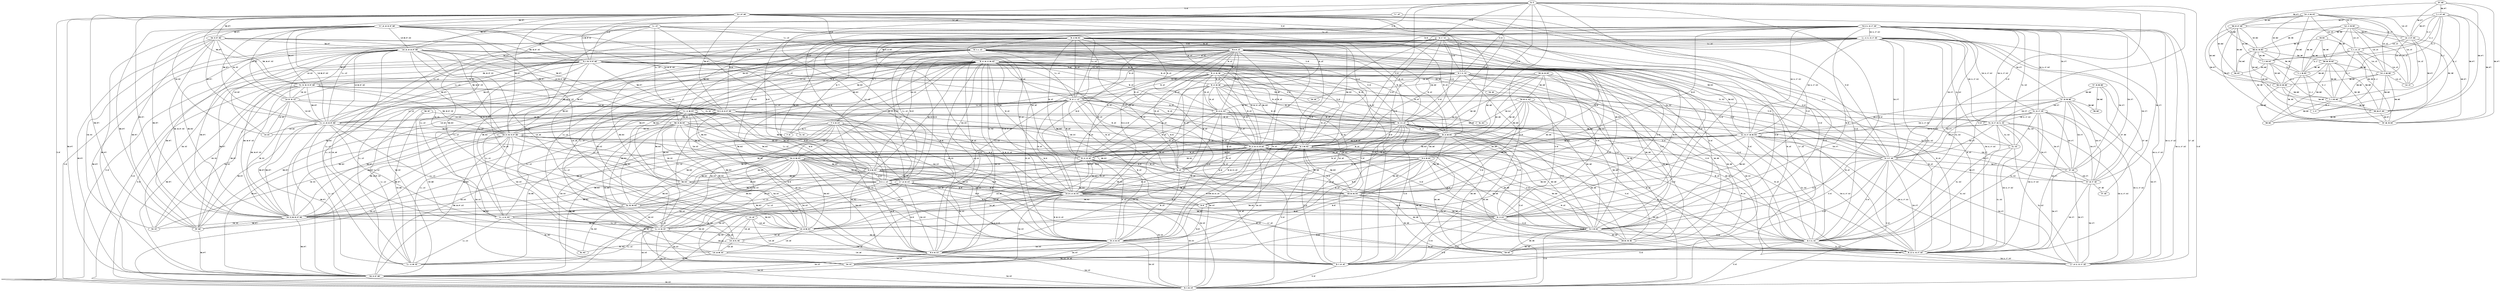 graph G {size="50.0,50.0";
"[17, 18]" [height=0.3, width=0.3, fontsize=8.0];
"[11, 12]" [height=0.3, width=0.3, fontsize=8.0];
"[9, 10, 53, 54]" [height=0.3, width=0.3, fontsize=8.0];
"[5, 6, 21, 22, 27, 28]" [height=0.3, width=0.3, fontsize=8.0];
"[13, 14, 33, 34]" [height=0.3, width=0.3, fontsize=8.0];
"[47, 48, 55, 56]" [height=0.3, width=0.3, fontsize=8.0];
"[5, 6, 9, 10]" [height=0.3, width=0.3, fontsize=8.0];
"[9, 10, 23, 24, 53, 54]" [height=0.3, width=0.3, fontsize=8.0];
"[3, 4]" [height=0.3, width=0.3, fontsize=8.0];
"[39, 40]" [height=0.3, width=0.3, fontsize=8.0];
"[3, 4, 57, 58]" [height=0.3, width=0.3, fontsize=8.0];
"[17, 18, 19, 20, 57, 58]" [height=0.3, width=0.3, fontsize=8.0];
"[25, 26, 29, 30]" [height=0.3, width=0.3, fontsize=8.0];
"[11, 12, 21, 22, 27, 28]" [height=0.3, width=0.3, fontsize=8.0];
"[3, 4, 7, 8]" [height=0.3, width=0.3, fontsize=8.0];
"[9, 10, 45, 46]" [height=0.3, width=0.3, fontsize=8.0];
"[37, 38]" [height=0.3, width=0.3, fontsize=8.0];
"[13, 14, 49, 50]" [height=0.3, width=0.3, fontsize=8.0];
"[43, 44, 57, 58]" [height=0.3, width=0.3, fontsize=8.0];
"[29, 30, 31, 32]" [height=0.3, width=0.3, fontsize=8.0];
"[27, 28, 55, 56]" [height=0.3, width=0.3, fontsize=8.0];
"[49, 50]" [height=0.3, width=0.3, fontsize=8.0];
"[9, 10, 25, 26]" [height=0.3, width=0.3, fontsize=8.0];
"[15, 16, 19, 20, 57, 58]" [height=0.3, width=0.3, fontsize=8.0];
"[3, 4, 11, 12]" [height=0.3, width=0.3, fontsize=8.0];
"[3, 4, 43, 44, 57, 58]" [height=0.3, width=0.3, fontsize=8.0];
"[1, 2, 37, 38]" [height=0.3, width=0.3, fontsize=8.0];
"[45, 46]" [height=0.3, width=0.3, fontsize=8.0];
"[33, 34, 49, 50]" [height=0.3, width=0.3, fontsize=8.0];
"[33, 34, 37, 38]" [height=0.3, width=0.3, fontsize=8.0];
"[9, 10, 11, 12]" [height=0.3, width=0.3, fontsize=8.0];
"[21, 22, 27, 28]" [height=0.3, width=0.3, fontsize=8.0];
"[3, 4, 41, 42]" [height=0.3, width=0.3, fontsize=8.0];
"[13, 14, 37, 38]" [height=0.3, width=0.3, fontsize=8.0];
"[41, 42, 43, 44, 57, 58]" [height=0.3, width=0.3, fontsize=8.0];
"[11, 12, 53, 54]" [height=0.3, width=0.3, fontsize=8.0];
"[1, 2, 13, 14]" [height=0.3, width=0.3, fontsize=8.0];
"[19, 20, 43, 44]" [height=0.3, width=0.3, fontsize=8.0];
"[9, 10, 31, 32]" [height=0.3, width=0.3, fontsize=8.0];
"[3, 4, 9, 10]" [height=0.3, width=0.3, fontsize=8.0];
"[11, 12, 19, 20, 57, 58]" [height=0.3, width=0.3, fontsize=8.0];
"[5, 6, 19, 20, 57, 58]" [height=0.3, width=0.3, fontsize=8.0];
"[9, 10, 29, 30]" [height=0.3, width=0.3, fontsize=8.0];
"[25, 26]" [height=0.3, width=0.3, fontsize=8.0];
"[1, 2, 33, 34]" [height=0.3, width=0.3, fontsize=8.0];
"[21, 22, 27, 28, 41, 42]" [height=0.3, width=0.3, fontsize=8.0];
"[7, 8, 23, 24]" [height=0.3, width=0.3, fontsize=8.0];
"[39, 40, 53, 54]" [height=0.3, width=0.3, fontsize=8.0];
"[21, 22, 27, 28, 53, 54]" [height=0.3, width=0.3, fontsize=8.0];
"[35, 36, 49, 50]" [height=0.3, width=0.3, fontsize=8.0];
"[3, 4, 53, 54]" [height=0.3, width=0.3, fontsize=8.0];
"[23, 24, 43, 44, 57, 58]" [height=0.3, width=0.3, fontsize=8.0];
"[19, 20]" [height=0.3, width=0.3, fontsize=8.0];
"[13, 14, 35, 36]" [height=0.3, width=0.3, fontsize=8.0];
"[9, 10, 23, 24, 29, 30]" [height=0.3, width=0.3, fontsize=8.0];
"[1, 2, 49, 50]" [height=0.3, width=0.3, fontsize=8.0];
"[21, 22]" [height=0.3, width=0.3, fontsize=8.0];
"[41, 42]" [height=0.3, width=0.3, fontsize=8.0];
"[9, 10, 15, 16]" [height=0.3, width=0.3, fontsize=8.0];
"[31, 32]" [height=0.3, width=0.3, fontsize=8.0];
"[23, 24, 53, 54]" [height=0.3, width=0.3, fontsize=8.0];
"[3, 4, 27, 28]" [height=0.3, width=0.3, fontsize=8.0];
"[5, 6, 29, 30]" [height=0.3, width=0.3, fontsize=8.0];
"[17, 18, 23, 24]" [height=0.3, width=0.3, fontsize=8.0];
"[9, 10]" [height=0.3, width=0.3, fontsize=8.0];
"[33, 34]" [height=0.3, width=0.3, fontsize=8.0];
"[27, 28]" [height=0.3, width=0.3, fontsize=8.0];
"[5, 6, 53, 54]" [height=0.3, width=0.3, fontsize=8.0];
"[7, 8]" [height=0.3, width=0.3, fontsize=8.0];
"[5, 6, 11, 12]" [height=0.3, width=0.3, fontsize=8.0];
"[53, 54]" [height=0.3, width=0.3, fontsize=8.0];
"[29, 30, 53, 54]" [height=0.3, width=0.3, fontsize=8.0];
"[51, 52, 53, 54]" [height=0.3, width=0.3, fontsize=8.0];
"[33, 34, 35, 36]" [height=0.3, width=0.3, fontsize=8.0];
"[15, 16]" [height=0.3, width=0.3, fontsize=8.0];
"[5, 6, 9, 10, 23, 24]" [height=0.3, width=0.3, fontsize=8.0];
"[1, 2, 35, 36]" [height=0.3, width=0.3, fontsize=8.0];
"[13, 14]" [height=0.3, width=0.3, fontsize=8.0];
"[5, 6]" [height=0.3, width=0.3, fontsize=8.0];
"[3, 4, 5, 6]" [height=0.3, width=0.3, fontsize=8.0];
"[43, 44, 53, 54, 57, 58]" [height=0.3, width=0.3, fontsize=8.0];
"[11, 12, 51, 52]" [height=0.3, width=0.3, fontsize=8.0];
"[15, 16, 53, 54]" [height=0.3, width=0.3, fontsize=8.0];
"[3, 4, 29, 30]" [height=0.3, width=0.3, fontsize=8.0];
"[1, 2]" [height=0.3, width=0.3, fontsize=8.0];
"[27, 28, 47, 48]" [height=0.3, width=0.3, fontsize=8.0];
"[55, 56]" [height=0.3, width=0.3, fontsize=8.0];
"[11, 12, 23, 24]" [height=0.3, width=0.3, fontsize=8.0];
"[15, 16, 51, 52]" [height=0.3, width=0.3, fontsize=8.0];
"[3, 4, 21, 22]" [height=0.3, width=0.3, fontsize=8.0];
"[9, 10, 23, 24]" [height=0.3, width=0.3, fontsize=8.0];
"[9, 10, 21, 22, 27, 28]" [height=0.3, width=0.3, fontsize=8.0];
"[47, 48]" [height=0.3, width=0.3, fontsize=8.0];
"[35, 36, 37, 38]" [height=0.3, width=0.3, fontsize=8.0];
"[43, 44]" [height=0.3, width=0.3, fontsize=8.0];
"[35, 36]" [height=0.3, width=0.3, fontsize=8.0];
"[5, 6, 23, 24]" [height=0.3, width=0.3, fontsize=8.0];
"[23, 24]" [height=0.3, width=0.3, fontsize=8.0];
"[57, 58]" [height=0.3, width=0.3, fontsize=8.0];
"[23, 24, 57, 58]" [height=0.3, width=0.3, fontsize=8.0];
"[15, 16, 39, 40]" [height=0.3, width=0.3, fontsize=8.0];
"[37, 38, 49, 50]" [height=0.3, width=0.3, fontsize=8.0];
"[3, 4, 15, 16]" [height=0.3, width=0.3, fontsize=8.0];
"[11, 12, 39, 40]" [height=0.3, width=0.3, fontsize=8.0];
"[51, 52]" [height=0.3, width=0.3, fontsize=8.0];
"[17, 18, 21, 22, 27, 28]" [height=0.3, width=0.3, fontsize=8.0];
"[29, 30, 45, 46]" [height=0.3, width=0.3, fontsize=8.0];
"[3, 4, 23, 24]" [height=0.3, width=0.3, fontsize=8.0];
"[29, 30]" [height=0.3, width=0.3, fontsize=8.0];
"[17, 18]"  -- "[17, 18, 19, 20, 57, 58]" [label="[17, 18]", len=2.0, fontsize=8.0];
"[17, 18]"  -- "[17, 18, 21, 22, 27, 28]" [label="[17, 18]", len=2.0, fontsize=8.0];
"[17, 18]"  -- "[17, 18, 23, 24]" [label="[17, 18]", len=2.0, fontsize=8.0];
"[11, 12]"  -- "[11, 12, 23, 24]" [label="[11, 12]", len=2.0, fontsize=8.0];
"[11, 12]"  -- "[11, 12, 19, 20, 57, 58]" [label="[11, 12]", len=2.0, fontsize=8.0];
"[11, 12]"  -- "[11, 12, 53, 54]" [label="[11, 12]", len=2.0, fontsize=8.0];
"[11, 12]"  -- "[3, 4, 11, 12]" [label="[11, 12]", len=2.0, fontsize=8.0];
"[11, 12]"  -- "[5, 6, 11, 12]" [label="[11, 12]", len=2.0, fontsize=8.0];
"[11, 12]"  -- "[11, 12, 21, 22, 27, 28]" [label="[11, 12]", len=2.0, fontsize=8.0];
"[11, 12]"  -- "[11, 12, 51, 52]" [label="[11, 12]", len=2.0, fontsize=8.0];
"[11, 12]"  -- "[11, 12, 39, 40]" [label="[11, 12]", len=2.0, fontsize=8.0];
"[11, 12]"  -- "[9, 10, 11, 12]" [label="[11, 12]", len=2.0, fontsize=8.0];
"[9, 10, 53, 54]"  -- "[9, 10, 21, 22, 27, 28]" [label="[9, 10]", len=2.0, fontsize=8.0];
"[9, 10, 53, 54]"  -- "[3, 4, 53, 54]" [label="[53, 54]", len=2.0, fontsize=8.0];
"[9, 10, 53, 54]"  -- "[5, 6, 53, 54]" [label="[53, 54]", len=2.0, fontsize=8.0];
"[9, 10, 53, 54]"  -- "[5, 6, 9, 10, 23, 24]" [label="[9, 10]", len=2.0, fontsize=8.0];
"[9, 10, 53, 54]"  -- "[3, 4, 9, 10]" [label="[9, 10]", len=2.0, fontsize=8.0];
"[9, 10, 53, 54]"  -- "[43, 44, 53, 54, 57, 58]" [label="[53, 54]", len=2.0, fontsize=8.0];
"[9, 10, 53, 54]"  -- "[23, 24, 53, 54]" [label="[53, 54]", len=2.0, fontsize=8.0];
"[9, 10, 53, 54]"  -- "[9, 10]" [label="[9, 10]", len=2.0, fontsize=8.0];
"[9, 10, 53, 54]"  -- "[29, 30, 53, 54]" [label="[53, 54]", len=2.0, fontsize=8.0];
"[9, 10, 53, 54]"  -- "[11, 12, 53, 54]" [label="[53, 54]", len=2.0, fontsize=8.0];
"[9, 10, 53, 54]"  -- "[9, 10, 23, 24, 29, 30]" [label="[9, 10]", len=2.0, fontsize=8.0];
"[9, 10, 53, 54]"  -- "[9, 10, 15, 16]" [label="[9, 10]", len=2.0, fontsize=8.0];
"[9, 10, 53, 54]"  -- "[9, 10, 23, 24, 53, 54]" [label="[53, 9, 10, 54]", len=2.0, fontsize=8.0];
"[9, 10, 53, 54]"  -- "[9, 10, 31, 32]" [label="[9, 10]", len=2.0, fontsize=8.0];
"[9, 10, 53, 54]"  -- "[21, 22, 27, 28, 53, 54]" [label="[53, 54]", len=2.0, fontsize=8.0];
"[9, 10, 53, 54]"  -- "[9, 10, 25, 26]" [label="[9, 10]", len=2.0, fontsize=8.0];
"[9, 10, 53, 54]"  -- "[9, 10, 11, 12]" [label="[9, 10]", len=2.0, fontsize=8.0];
"[9, 10, 53, 54]"  -- "[51, 52, 53, 54]" [label="[53, 54]", len=2.0, fontsize=8.0];
"[9, 10, 53, 54]"  -- "[15, 16, 53, 54]" [label="[53, 54]", len=2.0, fontsize=8.0];
"[9, 10, 53, 54]"  -- "[39, 40, 53, 54]" [label="[53, 54]", len=2.0, fontsize=8.0];
"[9, 10, 53, 54]"  -- "[53, 54]" [label="[53, 54]", len=2.0, fontsize=8.0];
"[9, 10, 53, 54]"  -- "[9, 10, 23, 24]" [label="[9, 10]", len=2.0, fontsize=8.0];
"[9, 10, 53, 54]"  -- "[9, 10, 29, 30]" [label="[9, 10]", len=2.0, fontsize=8.0];
"[9, 10, 53, 54]"  -- "[9, 10, 45, 46]" [label="[9, 10]", len=2.0, fontsize=8.0];
"[9, 10, 53, 54]"  -- "[5, 6, 9, 10]" [label="[9, 10]", len=2.0, fontsize=8.0];
"[5, 6, 21, 22, 27, 28]"  -- "[5, 6, 9, 10, 23, 24]" [label="[6, 5]", len=2.0, fontsize=8.0];
"[5, 6, 21, 22, 27, 28]"  -- "[5, 6, 29, 30]" [label="[6, 5]", len=2.0, fontsize=8.0];
"[5, 6, 21, 22, 27, 28]"  -- "[3, 4, 21, 22]" [label="[21, 22]", len=2.0, fontsize=8.0];
"[5, 6, 21, 22, 27, 28]"  -- "[5, 6, 19, 20, 57, 58]" [label="[6, 5]", len=2.0, fontsize=8.0];
"[5, 6, 21, 22, 27, 28]"  -- "[5, 6, 23, 24]" [label="[6, 5]", len=2.0, fontsize=8.0];
"[5, 6, 21, 22, 27, 28]"  -- "[9, 10, 21, 22, 27, 28]" [label="[28, 21, 27, 22]", len=2.0, fontsize=8.0];
"[5, 6, 21, 22, 27, 28]"  -- "[21, 22, 27, 28]" [label="[28, 21, 27, 22]", len=2.0, fontsize=8.0];
"[5, 6, 21, 22, 27, 28]"  -- "[17, 18, 21, 22, 27, 28]" [label="[28, 21, 27, 22]", len=2.0, fontsize=8.0];
"[5, 6, 21, 22, 27, 28]"  -- "[27, 28]" [label="[28, 27]", len=2.0, fontsize=8.0];
"[5, 6, 21, 22, 27, 28]"  -- "[5, 6, 11, 12]" [label="[6, 5]", len=2.0, fontsize=8.0];
"[5, 6, 21, 22, 27, 28]"  -- "[3, 4, 5, 6]" [label="[6, 5]", len=2.0, fontsize=8.0];
"[5, 6, 21, 22, 27, 28]"  -- "[21, 22, 27, 28, 53, 54]" [label="[28, 21, 27, 22]", len=2.0, fontsize=8.0];
"[5, 6, 21, 22, 27, 28]"  -- "[3, 4, 27, 28]" [label="[28, 27]", len=2.0, fontsize=8.0];
"[5, 6, 21, 22, 27, 28]"  -- "[21, 22]" [label="[21, 22]", len=2.0, fontsize=8.0];
"[5, 6, 21, 22, 27, 28]"  -- "[21, 22, 27, 28, 41, 42]" [label="[28, 21, 27, 22]", len=2.0, fontsize=8.0];
"[5, 6, 21, 22, 27, 28]"  -- "[5, 6, 53, 54]" [label="[6, 5]", len=2.0, fontsize=8.0];
"[5, 6, 21, 22, 27, 28]"  -- "[5, 6, 9, 10]" [label="[6, 5]", len=2.0, fontsize=8.0];
"[5, 6, 21, 22, 27, 28]"  -- "[11, 12, 21, 22, 27, 28]" [label="[28, 21, 27, 22]", len=2.0, fontsize=8.0];
"[5, 6, 21, 22, 27, 28]"  -- "[27, 28, 47, 48]" [label="[28, 27]", len=2.0, fontsize=8.0];
"[5, 6, 21, 22, 27, 28]"  -- "[5, 6]" [label="[6, 5]", len=2.0, fontsize=8.0];
"[5, 6, 21, 22, 27, 28]"  -- "[27, 28, 55, 56]" [label="[28, 27]", len=2.0, fontsize=8.0];
"[13, 14, 33, 34]"  -- "[13, 14, 37, 38]" [label="[13, 14]", len=2.0, fontsize=8.0];
"[13, 14, 33, 34]"  -- "[33, 34, 35, 36]" [label="[34, 33]", len=2.0, fontsize=8.0];
"[13, 14, 33, 34]"  -- "[1, 2, 13, 14]" [label="[13, 14]", len=2.0, fontsize=8.0];
"[13, 14, 33, 34]"  -- "[13, 14, 49, 50]" [label="[13, 14]", len=2.0, fontsize=8.0];
"[13, 14, 33, 34]"  -- "[33, 34]" [label="[34, 33]", len=2.0, fontsize=8.0];
"[13, 14, 33, 34]"  -- "[13, 14]" [label="[13, 14]", len=2.0, fontsize=8.0];
"[13, 14, 33, 34]"  -- "[1, 2, 33, 34]" [label="[34, 33]", len=2.0, fontsize=8.0];
"[13, 14, 33, 34]"  -- "[33, 34, 37, 38]" [label="[34, 33]", len=2.0, fontsize=8.0];
"[13, 14, 33, 34]"  -- "[13, 14, 35, 36]" [label="[13, 14]", len=2.0, fontsize=8.0];
"[13, 14, 33, 34]"  -- "[33, 34, 49, 50]" [label="[34, 33]", len=2.0, fontsize=8.0];
"[47, 48, 55, 56]"  -- "[27, 28, 55, 56]" [label="[55, 56]", len=2.0, fontsize=8.0];
"[47, 48, 55, 56]"  -- "[27, 28, 47, 48]" [label="[47, 48]", len=2.0, fontsize=8.0];
"[47, 48, 55, 56]"  -- "[55, 56]" [label="[55, 56]", len=2.0, fontsize=8.0];
"[47, 48, 55, 56]"  -- "[47, 48]" [label="[47, 48]", len=2.0, fontsize=8.0];
"[5, 6, 9, 10]"  -- "[5, 6, 11, 12]" [label="[6, 5]", len=2.0, fontsize=8.0];
"[5, 6, 9, 10]"  -- "[9, 10, 21, 22, 27, 28]" [label="[9, 10]", len=2.0, fontsize=8.0];
"[5, 6, 9, 10]"  -- "[5, 6]" [label="[6, 5]", len=2.0, fontsize=8.0];
"[5, 6, 9, 10]"  -- "[5, 6, 23, 24]" [label="[6, 5]", len=2.0, fontsize=8.0];
"[5, 6, 9, 10]"  -- "[5, 6, 19, 20, 57, 58]" [label="[6, 5]", len=2.0, fontsize=8.0];
"[5, 6, 9, 10]"  -- "[9, 10, 15, 16]" [label="[9, 10]", len=2.0, fontsize=8.0];
"[5, 6, 9, 10]"  -- "[9, 10, 23, 24, 53, 54]" [label="[9, 10]", len=2.0, fontsize=8.0];
"[5, 6, 9, 10]"  -- "[9, 10, 11, 12]" [label="[9, 10]", len=2.0, fontsize=8.0];
"[5, 6, 9, 10]"  -- "[9, 10, 23, 24]" [label="[9, 10]", len=2.0, fontsize=8.0];
"[5, 6, 9, 10]"  -- "[9, 10, 45, 46]" [label="[9, 10]", len=2.0, fontsize=8.0];
"[5, 6, 9, 10]"  -- "[5, 6, 9, 10, 23, 24]" [label="[9, 6, 10, 5]", len=2.0, fontsize=8.0];
"[5, 6, 9, 10]"  -- "[3, 4, 9, 10]" [label="[9, 10]", len=2.0, fontsize=8.0];
"[5, 6, 9, 10]"  -- "[9, 10, 25, 26]" [label="[9, 10]", len=2.0, fontsize=8.0];
"[5, 6, 9, 10]"  -- "[5, 6, 29, 30]" [label="[6, 5]", len=2.0, fontsize=8.0];
"[5, 6, 9, 10]"  -- "[9, 10]" [label="[9, 10]", len=2.0, fontsize=8.0];
"[5, 6, 9, 10]"  -- "[9, 10, 31, 32]" [label="[9, 10]", len=2.0, fontsize=8.0];
"[5, 6, 9, 10]"  -- "[9, 10, 29, 30]" [label="[9, 10]", len=2.0, fontsize=8.0];
"[5, 6, 9, 10]"  -- "[9, 10, 23, 24, 29, 30]" [label="[9, 10]", len=2.0, fontsize=8.0];
"[5, 6, 9, 10]"  -- "[5, 6, 53, 54]" [label="[6, 5]", len=2.0, fontsize=8.0];
"[5, 6, 9, 10]"  -- "[3, 4, 5, 6]" [label="[6, 5]", len=2.0, fontsize=8.0];
"[9, 10, 23, 24, 53, 54]"  -- "[3, 4, 23, 24]" [label="[23, 24]", len=2.0, fontsize=8.0];
"[9, 10, 23, 24, 53, 54]"  -- "[21, 22, 27, 28, 53, 54]" [label="[53, 54]", len=2.0, fontsize=8.0];
"[9, 10, 23, 24, 53, 54]"  -- "[9, 10, 15, 16]" [label="[9, 10]", len=2.0, fontsize=8.0];
"[9, 10, 23, 24, 53, 54]"  -- "[29, 30, 53, 54]" [label="[53, 54]", len=2.0, fontsize=8.0];
"[9, 10, 23, 24, 53, 54]"  -- "[7, 8, 23, 24]" [label="[23, 24]", len=2.0, fontsize=8.0];
"[9, 10, 23, 24, 53, 54]"  -- "[9, 10]" [label="[9, 10]", len=2.0, fontsize=8.0];
"[9, 10, 23, 24, 53, 54]"  -- "[39, 40, 53, 54]" [label="[53, 54]", len=2.0, fontsize=8.0];
"[9, 10, 23, 24, 53, 54]"  -- "[9, 10, 25, 26]" [label="[9, 10]", len=2.0, fontsize=8.0];
"[9, 10, 23, 24, 53, 54]"  -- "[17, 18, 23, 24]" [label="[23, 24]", len=2.0, fontsize=8.0];
"[9, 10, 23, 24, 53, 54]"  -- "[5, 6, 53, 54]" [label="[53, 54]", len=2.0, fontsize=8.0];
"[9, 10, 23, 24, 53, 54]"  -- "[3, 4, 53, 54]" [label="[53, 54]", len=2.0, fontsize=8.0];
"[9, 10, 23, 24, 53, 54]"  -- "[5, 6, 23, 24]" [label="[23, 24]", len=2.0, fontsize=8.0];
"[9, 10, 23, 24, 53, 54]"  -- "[9, 10, 45, 46]" [label="[9, 10]", len=2.0, fontsize=8.0];
"[9, 10, 23, 24, 53, 54]"  -- "[9, 10, 11, 12]" [label="[9, 10]", len=2.0, fontsize=8.0];
"[9, 10, 23, 24, 53, 54]"  -- "[9, 10, 31, 32]" [label="[9, 10]", len=2.0, fontsize=8.0];
"[9, 10, 23, 24, 53, 54]"  -- "[15, 16, 53, 54]" [label="[53, 54]", len=2.0, fontsize=8.0];
"[9, 10, 23, 24, 53, 54]"  -- "[9, 10, 21, 22, 27, 28]" [label="[9, 10]", len=2.0, fontsize=8.0];
"[9, 10, 23, 24, 53, 54]"  -- "[23, 24, 43, 44, 57, 58]" [label="[23, 24]", len=2.0, fontsize=8.0];
"[9, 10, 23, 24, 53, 54]"  -- "[9, 10, 23, 24, 29, 30]" [label="[9, 23, 24, 10]", len=2.0, fontsize=8.0];
"[9, 10, 23, 24, 53, 54]"  -- "[9, 10, 29, 30]" [label="[9, 10]", len=2.0, fontsize=8.0];
"[9, 10, 23, 24, 53, 54]"  -- "[43, 44, 53, 54, 57, 58]" [label="[53, 54]", len=2.0, fontsize=8.0];
"[9, 10, 23, 24, 53, 54]"  -- "[11, 12, 53, 54]" [label="[53, 54]", len=2.0, fontsize=8.0];
"[9, 10, 23, 24, 53, 54]"  -- "[53, 54]" [label="[53, 54]", len=2.0, fontsize=8.0];
"[9, 10, 23, 24, 53, 54]"  -- "[51, 52, 53, 54]" [label="[53, 54]", len=2.0, fontsize=8.0];
"[9, 10, 23, 24, 53, 54]"  -- "[23, 24, 57, 58]" [label="[23, 24]", len=2.0, fontsize=8.0];
"[9, 10, 23, 24, 53, 54]"  -- "[9, 10, 23, 24]" [label="[9, 23, 24, 10]", len=2.0, fontsize=8.0];
"[9, 10, 23, 24, 53, 54]"  -- "[23, 24]" [label="[23, 24]", len=2.0, fontsize=8.0];
"[9, 10, 23, 24, 53, 54]"  -- "[5, 6, 9, 10, 23, 24]" [label="[9, 23, 24, 10]", len=2.0, fontsize=8.0];
"[9, 10, 23, 24, 53, 54]"  -- "[3, 4, 9, 10]" [label="[9, 10]", len=2.0, fontsize=8.0];
"[9, 10, 23, 24, 53, 54]"  -- "[23, 24, 53, 54]" [label="[53, 23, 24, 54]", len=2.0, fontsize=8.0];
"[9, 10, 23, 24, 53, 54]"  -- "[11, 12, 23, 24]" [label="[23, 24]", len=2.0, fontsize=8.0];
"[3, 4]"  -- "[3, 4, 27, 28]" [label="[4, 3]", len=2.0, fontsize=8.0];
"[3, 4]"  -- "[3, 4, 43, 44, 57, 58]" [label="[4, 3]", len=2.0, fontsize=8.0];
"[3, 4]"  -- "[3, 4, 23, 24]" [label="[4, 3]", len=2.0, fontsize=8.0];
"[3, 4]"  -- "[3, 4, 5, 6]" [label="[4, 3]", len=2.0, fontsize=8.0];
"[3, 4]"  -- "[3, 4, 57, 58]" [label="[4, 3]", len=2.0, fontsize=8.0];
"[3, 4]"  -- "[3, 4, 41, 42]" [label="[4, 3]", len=2.0, fontsize=8.0];
"[3, 4]"  -- "[3, 4, 53, 54]" [label="[4, 3]", len=2.0, fontsize=8.0];
"[3, 4]"  -- "[3, 4, 11, 12]" [label="[4, 3]", len=2.0, fontsize=8.0];
"[3, 4]"  -- "[3, 4, 7, 8]" [label="[4, 3]", len=2.0, fontsize=8.0];
"[3, 4]"  -- "[3, 4, 9, 10]" [label="[4, 3]", len=2.0, fontsize=8.0];
"[3, 4]"  -- "[3, 4, 21, 22]" [label="[4, 3]", len=2.0, fontsize=8.0];
"[3, 4]"  -- "[3, 4, 29, 30]" [label="[4, 3]", len=2.0, fontsize=8.0];
"[3, 4]"  -- "[3, 4, 15, 16]" [label="[4, 3]", len=2.0, fontsize=8.0];
"[39, 40]"  -- "[11, 12, 39, 40]" [label="[40, 39]", len=2.0, fontsize=8.0];
"[39, 40]"  -- "[39, 40, 53, 54]" [label="[40, 39]", len=2.0, fontsize=8.0];
"[39, 40]"  -- "[15, 16, 39, 40]" [label="[40, 39]", len=2.0, fontsize=8.0];
"[3, 4, 57, 58]"  -- "[15, 16, 19, 20, 57, 58]" [label="[58, 57]", len=2.0, fontsize=8.0];
"[3, 4, 57, 58]"  -- "[3, 4, 15, 16]" [label="[4, 3]", len=2.0, fontsize=8.0];
"[3, 4, 57, 58]"  -- "[11, 12, 19, 20, 57, 58]" [label="[58, 57]", len=2.0, fontsize=8.0];
"[3, 4, 57, 58]"  -- "[3, 4, 5, 6]" [label="[4, 3]", len=2.0, fontsize=8.0];
"[3, 4, 57, 58]"  -- "[3, 4, 53, 54]" [label="[4, 3]", len=2.0, fontsize=8.0];
"[3, 4, 57, 58]"  -- "[23, 24, 57, 58]" [label="[58, 57]", len=2.0, fontsize=8.0];
"[3, 4, 57, 58]"  -- "[57, 58]" [label="[58, 57]", len=2.0, fontsize=8.0];
"[3, 4, 57, 58]"  -- "[3, 4, 41, 42]" [label="[4, 3]", len=2.0, fontsize=8.0];
"[3, 4, 57, 58]"  -- "[3, 4, 9, 10]" [label="[4, 3]", len=2.0, fontsize=8.0];
"[3, 4, 57, 58]"  -- "[23, 24, 43, 44, 57, 58]" [label="[58, 57]", len=2.0, fontsize=8.0];
"[3, 4, 57, 58]"  -- "[3, 4, 29, 30]" [label="[4, 3]", len=2.0, fontsize=8.0];
"[3, 4, 57, 58]"  -- "[3, 4, 43, 44, 57, 58]" [label="[4, 58, 57, 3]", len=2.0, fontsize=8.0];
"[3, 4, 57, 58]"  -- "[3, 4, 27, 28]" [label="[4, 3]", len=2.0, fontsize=8.0];
"[3, 4, 57, 58]"  -- "[3, 4, 11, 12]" [label="[4, 3]", len=2.0, fontsize=8.0];
"[3, 4, 57, 58]"  -- "[17, 18, 19, 20, 57, 58]" [label="[58, 57]", len=2.0, fontsize=8.0];
"[3, 4, 57, 58]"  -- "[3, 4, 21, 22]" [label="[4, 3]", len=2.0, fontsize=8.0];
"[3, 4, 57, 58]"  -- "[5, 6, 19, 20, 57, 58]" [label="[58, 57]", len=2.0, fontsize=8.0];
"[3, 4, 57, 58]"  -- "[41, 42, 43, 44, 57, 58]" [label="[58, 57]", len=2.0, fontsize=8.0];
"[3, 4, 57, 58]"  -- "[43, 44, 53, 54, 57, 58]" [label="[58, 57]", len=2.0, fontsize=8.0];
"[3, 4, 57, 58]"  -- "[43, 44, 57, 58]" [label="[58, 57]", len=2.0, fontsize=8.0];
"[3, 4, 57, 58]"  -- "[3, 4, 7, 8]" [label="[4, 3]", len=2.0, fontsize=8.0];
"[3, 4, 57, 58]"  -- "[3, 4, 23, 24]" [label="[4, 3]", len=2.0, fontsize=8.0];
"[17, 18, 19, 20, 57, 58]"  -- "[41, 42, 43, 44, 57, 58]" [label="[58, 57]", len=2.0, fontsize=8.0];
"[17, 18, 19, 20, 57, 58]"  -- "[43, 44, 53, 54, 57, 58]" [label="[58, 57]", len=2.0, fontsize=8.0];
"[17, 18, 19, 20, 57, 58]"  -- "[5, 6, 19, 20, 57, 58]" [label="[19, 58, 57, 20]", len=2.0, fontsize=8.0];
"[17, 18, 19, 20, 57, 58]"  -- "[19, 20]" [label="[19, 20]", len=2.0, fontsize=8.0];
"[17, 18, 19, 20, 57, 58]"  -- "[3, 4, 43, 44, 57, 58]" [label="[58, 57]", len=2.0, fontsize=8.0];
"[17, 18, 19, 20, 57, 58]"  -- "[19, 20, 43, 44]" [label="[19, 20]", len=2.0, fontsize=8.0];
"[17, 18, 19, 20, 57, 58]"  -- "[17, 18, 21, 22, 27, 28]" [label="[17, 18]", len=2.0, fontsize=8.0];
"[17, 18, 19, 20, 57, 58]"  -- "[23, 24, 43, 44, 57, 58]" [label="[58, 57]", len=2.0, fontsize=8.0];
"[17, 18, 19, 20, 57, 58]"  -- "[57, 58]" [label="[58, 57]", len=2.0, fontsize=8.0];
"[17, 18, 19, 20, 57, 58]"  -- "[11, 12, 19, 20, 57, 58]" [label="[19, 58, 57, 20]", len=2.0, fontsize=8.0];
"[17, 18, 19, 20, 57, 58]"  -- "[23, 24, 57, 58]" [label="[58, 57]", len=2.0, fontsize=8.0];
"[17, 18, 19, 20, 57, 58]"  -- "[17, 18, 23, 24]" [label="[17, 18]", len=2.0, fontsize=8.0];
"[17, 18, 19, 20, 57, 58]"  -- "[43, 44, 57, 58]" [label="[58, 57]", len=2.0, fontsize=8.0];
"[17, 18, 19, 20, 57, 58]"  -- "[15, 16, 19, 20, 57, 58]" [label="[19, 58, 57, 20]", len=2.0, fontsize=8.0];
"[25, 26, 29, 30]"  -- "[9, 10, 25, 26]" [label="[26, 25]", len=2.0, fontsize=8.0];
"[25, 26, 29, 30]"  -- "[25, 26]" [label="[26, 25]", len=2.0, fontsize=8.0];
"[25, 26, 29, 30]"  -- "[29, 30, 31, 32]" [label="[30, 29]", len=2.0, fontsize=8.0];
"[25, 26, 29, 30]"  -- "[29, 30]" [label="[30, 29]", len=2.0, fontsize=8.0];
"[25, 26, 29, 30]"  -- "[9, 10, 23, 24, 29, 30]" [label="[30, 29]", len=2.0, fontsize=8.0];
"[25, 26, 29, 30]"  -- "[29, 30, 45, 46]" [label="[30, 29]", len=2.0, fontsize=8.0];
"[25, 26, 29, 30]"  -- "[29, 30, 53, 54]" [label="[30, 29]", len=2.0, fontsize=8.0];
"[25, 26, 29, 30]"  -- "[3, 4, 29, 30]" [label="[30, 29]", len=2.0, fontsize=8.0];
"[25, 26, 29, 30]"  -- "[9, 10, 29, 30]" [label="[30, 29]", len=2.0, fontsize=8.0];
"[25, 26, 29, 30]"  -- "[5, 6, 29, 30]" [label="[30, 29]", len=2.0, fontsize=8.0];
"[11, 12, 21, 22, 27, 28]"  -- "[11, 12, 53, 54]" [label="[11, 12]", len=2.0, fontsize=8.0];
"[11, 12, 21, 22, 27, 28]"  -- "[21, 22]" [label="[21, 22]", len=2.0, fontsize=8.0];
"[11, 12, 21, 22, 27, 28]"  -- "[9, 10, 11, 12]" [label="[11, 12]", len=2.0, fontsize=8.0];
"[11, 12, 21, 22, 27, 28]"  -- "[21, 22, 27, 28, 53, 54]" [label="[28, 21, 27, 22]", len=2.0, fontsize=8.0];
"[11, 12, 21, 22, 27, 28]"  -- "[27, 28, 55, 56]" [label="[28, 27]", len=2.0, fontsize=8.0];
"[11, 12, 21, 22, 27, 28]"  -- "[11, 12, 19, 20, 57, 58]" [label="[11, 12]", len=2.0, fontsize=8.0];
"[11, 12, 21, 22, 27, 28]"  -- "[5, 6, 11, 12]" [label="[11, 12]", len=2.0, fontsize=8.0];
"[11, 12, 21, 22, 27, 28]"  -- "[21, 22, 27, 28]" [label="[28, 21, 27, 22]", len=2.0, fontsize=8.0];
"[11, 12, 21, 22, 27, 28]"  -- "[27, 28, 47, 48]" [label="[28, 27]", len=2.0, fontsize=8.0];
"[11, 12, 21, 22, 27, 28]"  -- "[3, 4, 11, 12]" [label="[11, 12]", len=2.0, fontsize=8.0];
"[11, 12, 21, 22, 27, 28]"  -- "[27, 28]" [label="[28, 27]", len=2.0, fontsize=8.0];
"[11, 12, 21, 22, 27, 28]"  -- "[17, 18, 21, 22, 27, 28]" [label="[28, 21, 27, 22]", len=2.0, fontsize=8.0];
"[11, 12, 21, 22, 27, 28]"  -- "[11, 12, 39, 40]" [label="[11, 12]", len=2.0, fontsize=8.0];
"[11, 12, 21, 22, 27, 28]"  -- "[3, 4, 21, 22]" [label="[21, 22]", len=2.0, fontsize=8.0];
"[11, 12, 21, 22, 27, 28]"  -- "[11, 12, 23, 24]" [label="[11, 12]", len=2.0, fontsize=8.0];
"[11, 12, 21, 22, 27, 28]"  -- "[11, 12, 51, 52]" [label="[11, 12]", len=2.0, fontsize=8.0];
"[11, 12, 21, 22, 27, 28]"  -- "[3, 4, 27, 28]" [label="[28, 27]", len=2.0, fontsize=8.0];
"[11, 12, 21, 22, 27, 28]"  -- "[21, 22, 27, 28, 41, 42]" [label="[28, 21, 27, 22]", len=2.0, fontsize=8.0];
"[11, 12, 21, 22, 27, 28]"  -- "[9, 10, 21, 22, 27, 28]" [label="[28, 21, 27, 22]", len=2.0, fontsize=8.0];
"[3, 4, 7, 8]"  -- "[7, 8]" [label="[8, 7]", len=2.0, fontsize=8.0];
"[3, 4, 7, 8]"  -- "[3, 4, 21, 22]" [label="[4, 3]", len=2.0, fontsize=8.0];
"[3, 4, 7, 8]"  -- "[3, 4, 41, 42]" [label="[4, 3]", len=2.0, fontsize=8.0];
"[3, 4, 7, 8]"  -- "[3, 4, 15, 16]" [label="[4, 3]", len=2.0, fontsize=8.0];
"[3, 4, 7, 8]"  -- "[3, 4, 27, 28]" [label="[4, 3]", len=2.0, fontsize=8.0];
"[3, 4, 7, 8]"  -- "[3, 4, 5, 6]" [label="[4, 3]", len=2.0, fontsize=8.0];
"[3, 4, 7, 8]"  -- "[3, 4, 9, 10]" [label="[4, 3]", len=2.0, fontsize=8.0];
"[3, 4, 7, 8]"  -- "[7, 8, 23, 24]" [label="[8, 7]", len=2.0, fontsize=8.0];
"[3, 4, 7, 8]"  -- "[3, 4, 23, 24]" [label="[4, 3]", len=2.0, fontsize=8.0];
"[3, 4, 7, 8]"  -- "[3, 4, 53, 54]" [label="[4, 3]", len=2.0, fontsize=8.0];
"[3, 4, 7, 8]"  -- "[3, 4, 11, 12]" [label="[4, 3]", len=2.0, fontsize=8.0];
"[3, 4, 7, 8]"  -- "[3, 4, 43, 44, 57, 58]" [label="[4, 3]", len=2.0, fontsize=8.0];
"[3, 4, 7, 8]"  -- "[3, 4, 29, 30]" [label="[4, 3]", len=2.0, fontsize=8.0];
"[9, 10, 45, 46]"  -- "[9, 10, 25, 26]" [label="[9, 10]", len=2.0, fontsize=8.0];
"[9, 10, 45, 46]"  -- "[9, 10, 11, 12]" [label="[9, 10]", len=2.0, fontsize=8.0];
"[9, 10, 45, 46]"  -- "[9, 10, 23, 24, 29, 30]" [label="[9, 10]", len=2.0, fontsize=8.0];
"[9, 10, 45, 46]"  -- "[9, 10, 29, 30]" [label="[9, 10]", len=2.0, fontsize=8.0];
"[9, 10, 45, 46]"  -- "[45, 46]" [label="[45, 46]", len=2.0, fontsize=8.0];
"[9, 10, 45, 46]"  -- "[9, 10, 31, 32]" [label="[9, 10]", len=2.0, fontsize=8.0];
"[9, 10, 45, 46]"  -- "[9, 10, 15, 16]" [label="[9, 10]", len=2.0, fontsize=8.0];
"[9, 10, 45, 46]"  -- "[9, 10, 21, 22, 27, 28]" [label="[9, 10]", len=2.0, fontsize=8.0];
"[9, 10, 45, 46]"  -- "[3, 4, 9, 10]" [label="[9, 10]", len=2.0, fontsize=8.0];
"[9, 10, 45, 46]"  -- "[5, 6, 9, 10, 23, 24]" [label="[9, 10]", len=2.0, fontsize=8.0];
"[9, 10, 45, 46]"  -- "[9, 10, 23, 24]" [label="[9, 10]", len=2.0, fontsize=8.0];
"[9, 10, 45, 46]"  -- "[29, 30, 45, 46]" [label="[45, 46]", len=2.0, fontsize=8.0];
"[9, 10, 45, 46]"  -- "[9, 10]" [label="[9, 10]", len=2.0, fontsize=8.0];
"[37, 38]"  -- "[35, 36, 37, 38]" [label="[38, 37]", len=2.0, fontsize=8.0];
"[37, 38]"  -- "[37, 38, 49, 50]" [label="[38, 37]", len=2.0, fontsize=8.0];
"[37, 38]"  -- "[13, 14, 37, 38]" [label="[38, 37]", len=2.0, fontsize=8.0];
"[37, 38]"  -- "[33, 34, 37, 38]" [label="[38, 37]", len=2.0, fontsize=8.0];
"[37, 38]"  -- "[1, 2, 37, 38]" [label="[38, 37]", len=2.0, fontsize=8.0];
"[13, 14, 49, 50]"  -- "[13, 14, 37, 38]" [label="[13, 14]", len=2.0, fontsize=8.0];
"[13, 14, 49, 50]"  -- "[49, 50]" [label="[50, 49]", len=2.0, fontsize=8.0];
"[13, 14, 49, 50]"  -- "[33, 34, 49, 50]" [label="[50, 49]", len=2.0, fontsize=8.0];
"[13, 14, 49, 50]"  -- "[35, 36, 49, 50]" [label="[50, 49]", len=2.0, fontsize=8.0];
"[13, 14, 49, 50]"  -- "[37, 38, 49, 50]" [label="[50, 49]", len=2.0, fontsize=8.0];
"[13, 14, 49, 50]"  -- "[1, 2, 13, 14]" [label="[13, 14]", len=2.0, fontsize=8.0];
"[13, 14, 49, 50]"  -- "[13, 14, 35, 36]" [label="[13, 14]", len=2.0, fontsize=8.0];
"[13, 14, 49, 50]"  -- "[1, 2, 49, 50]" [label="[50, 49]", len=2.0, fontsize=8.0];
"[13, 14, 49, 50]"  -- "[13, 14]" [label="[13, 14]", len=2.0, fontsize=8.0];
"[43, 44, 57, 58]"  -- "[43, 44, 53, 54, 57, 58]" [label="[58, 43, 57, 44]", len=2.0, fontsize=8.0];
"[43, 44, 57, 58]"  -- "[3, 4, 43, 44, 57, 58]" [label="[58, 43, 57, 44]", len=2.0, fontsize=8.0];
"[43, 44, 57, 58]"  -- "[19, 20, 43, 44]" [label="[43, 44]", len=2.0, fontsize=8.0];
"[43, 44, 57, 58]"  -- "[23, 24, 57, 58]" [label="[58, 57]", len=2.0, fontsize=8.0];
"[43, 44, 57, 58]"  -- "[23, 24, 43, 44, 57, 58]" [label="[58, 43, 57, 44]", len=2.0, fontsize=8.0];
"[43, 44, 57, 58]"  -- "[15, 16, 19, 20, 57, 58]" [label="[58, 57]", len=2.0, fontsize=8.0];
"[43, 44, 57, 58]"  -- "[57, 58]" [label="[58, 57]", len=2.0, fontsize=8.0];
"[43, 44, 57, 58]"  -- "[5, 6, 19, 20, 57, 58]" [label="[58, 57]", len=2.0, fontsize=8.0];
"[43, 44, 57, 58]"  -- "[43, 44]" [label="[43, 44]", len=2.0, fontsize=8.0];
"[43, 44, 57, 58]"  -- "[11, 12, 19, 20, 57, 58]" [label="[58, 57]", len=2.0, fontsize=8.0];
"[43, 44, 57, 58]"  -- "[41, 42, 43, 44, 57, 58]" [label="[58, 43, 57, 44]", len=2.0, fontsize=8.0];
"[29, 30, 31, 32]"  -- "[5, 6, 29, 30]" [label="[30, 29]", len=2.0, fontsize=8.0];
"[29, 30, 31, 32]"  -- "[31, 32]" [label="[32, 31]", len=2.0, fontsize=8.0];
"[29, 30, 31, 32]"  -- "[3, 4, 29, 30]" [label="[30, 29]", len=2.0, fontsize=8.0];
"[29, 30, 31, 32]"  -- "[9, 10, 31, 32]" [label="[32, 31]", len=2.0, fontsize=8.0];
"[29, 30, 31, 32]"  -- "[29, 30, 45, 46]" [label="[30, 29]", len=2.0, fontsize=8.0];
"[29, 30, 31, 32]"  -- "[9, 10, 23, 24, 29, 30]" [label="[30, 29]", len=2.0, fontsize=8.0];
"[29, 30, 31, 32]"  -- "[9, 10, 29, 30]" [label="[30, 29]", len=2.0, fontsize=8.0];
"[29, 30, 31, 32]"  -- "[29, 30]" [label="[30, 29]", len=2.0, fontsize=8.0];
"[29, 30, 31, 32]"  -- "[29, 30, 53, 54]" [label="[30, 29]", len=2.0, fontsize=8.0];
"[27, 28, 55, 56]"  -- "[21, 22, 27, 28, 41, 42]" [label="[28, 27]", len=2.0, fontsize=8.0];
"[27, 28, 55, 56]"  -- "[17, 18, 21, 22, 27, 28]" [label="[28, 27]", len=2.0, fontsize=8.0];
"[27, 28, 55, 56]"  -- "[27, 28, 47, 48]" [label="[28, 27]", len=2.0, fontsize=8.0];
"[27, 28, 55, 56]"  -- "[9, 10, 21, 22, 27, 28]" [label="[28, 27]", len=2.0, fontsize=8.0];
"[27, 28, 55, 56]"  -- "[3, 4, 27, 28]" [label="[28, 27]", len=2.0, fontsize=8.0];
"[27, 28, 55, 56]"  -- "[55, 56]" [label="[55, 56]", len=2.0, fontsize=8.0];
"[27, 28, 55, 56]"  -- "[27, 28]" [label="[28, 27]", len=2.0, fontsize=8.0];
"[27, 28, 55, 56]"  -- "[21, 22, 27, 28]" [label="[28, 27]", len=2.0, fontsize=8.0];
"[27, 28, 55, 56]"  -- "[21, 22, 27, 28, 53, 54]" [label="[28, 27]", len=2.0, fontsize=8.0];
"[49, 50]"  -- "[33, 34, 49, 50]" [label="[50, 49]", len=2.0, fontsize=8.0];
"[49, 50]"  -- "[37, 38, 49, 50]" [label="[50, 49]", len=2.0, fontsize=8.0];
"[49, 50]"  -- "[1, 2, 49, 50]" [label="[50, 49]", len=2.0, fontsize=8.0];
"[49, 50]"  -- "[35, 36, 49, 50]" [label="[50, 49]", len=2.0, fontsize=8.0];
"[9, 10, 25, 26]"  -- "[9, 10, 29, 30]" [label="[9, 10]", len=2.0, fontsize=8.0];
"[9, 10, 25, 26]"  -- "[9, 10, 23, 24]" [label="[9, 10]", len=2.0, fontsize=8.0];
"[9, 10, 25, 26]"  -- "[9, 10, 11, 12]" [label="[9, 10]", len=2.0, fontsize=8.0];
"[9, 10, 25, 26]"  -- "[9, 10, 15, 16]" [label="[9, 10]", len=2.0, fontsize=8.0];
"[9, 10, 25, 26]"  -- "[9, 10, 23, 24, 29, 30]" [label="[9, 10]", len=2.0, fontsize=8.0];
"[9, 10, 25, 26]"  -- "[3, 4, 9, 10]" [label="[9, 10]", len=2.0, fontsize=8.0];
"[9, 10, 25, 26]"  -- "[25, 26]" [label="[26, 25]", len=2.0, fontsize=8.0];
"[9, 10, 25, 26]"  -- "[5, 6, 9, 10, 23, 24]" [label="[9, 10]", len=2.0, fontsize=8.0];
"[9, 10, 25, 26]"  -- "[9, 10, 31, 32]" [label="[9, 10]", len=2.0, fontsize=8.0];
"[9, 10, 25, 26]"  -- "[9, 10]" [label="[9, 10]", len=2.0, fontsize=8.0];
"[9, 10, 25, 26]"  -- "[9, 10, 21, 22, 27, 28]" [label="[9, 10]", len=2.0, fontsize=8.0];
"[15, 16, 19, 20, 57, 58]"  -- "[15, 16, 39, 40]" [label="[15, 16]", len=2.0, fontsize=8.0];
"[15, 16, 19, 20, 57, 58]"  -- "[15, 16, 53, 54]" [label="[15, 16]", len=2.0, fontsize=8.0];
"[15, 16, 19, 20, 57, 58]"  -- "[19, 20]" [label="[19, 20]", len=2.0, fontsize=8.0];
"[15, 16, 19, 20, 57, 58]"  -- "[15, 16, 51, 52]" [label="[15, 16]", len=2.0, fontsize=8.0];
"[15, 16, 19, 20, 57, 58]"  -- "[3, 4, 43, 44, 57, 58]" [label="[58, 57]", len=2.0, fontsize=8.0];
"[15, 16, 19, 20, 57, 58]"  -- "[15, 16]" [label="[15, 16]", len=2.0, fontsize=8.0];
"[15, 16, 19, 20, 57, 58]"  -- "[43, 44, 53, 54, 57, 58]" [label="[58, 57]", len=2.0, fontsize=8.0];
"[15, 16, 19, 20, 57, 58]"  -- "[19, 20, 43, 44]" [label="[19, 20]", len=2.0, fontsize=8.0];
"[15, 16, 19, 20, 57, 58]"  -- "[41, 42, 43, 44, 57, 58]" [label="[58, 57]", len=2.0, fontsize=8.0];
"[15, 16, 19, 20, 57, 58]"  -- "[57, 58]" [label="[58, 57]", len=2.0, fontsize=8.0];
"[15, 16, 19, 20, 57, 58]"  -- "[23, 24, 57, 58]" [label="[58, 57]", len=2.0, fontsize=8.0];
"[15, 16, 19, 20, 57, 58]"  -- "[5, 6, 19, 20, 57, 58]" [label="[19, 58, 57, 20]", len=2.0, fontsize=8.0];
"[15, 16, 19, 20, 57, 58]"  -- "[3, 4, 15, 16]" [label="[15, 16]", len=2.0, fontsize=8.0];
"[15, 16, 19, 20, 57, 58]"  -- "[23, 24, 43, 44, 57, 58]" [label="[58, 57]", len=2.0, fontsize=8.0];
"[15, 16, 19, 20, 57, 58]"  -- "[11, 12, 19, 20, 57, 58]" [label="[19, 58, 57, 20]", len=2.0, fontsize=8.0];
"[15, 16, 19, 20, 57, 58]"  -- "[9, 10, 15, 16]" [label="[15, 16]", len=2.0, fontsize=8.0];
"[3, 4, 11, 12]"  -- "[3, 4, 43, 44, 57, 58]" [label="[4, 3]", len=2.0, fontsize=8.0];
"[3, 4, 11, 12]"  -- "[3, 4, 27, 28]" [label="[4, 3]", len=2.0, fontsize=8.0];
"[3, 4, 11, 12]"  -- "[9, 10, 11, 12]" [label="[11, 12]", len=2.0, fontsize=8.0];
"[3, 4, 11, 12]"  -- "[11, 12, 23, 24]" [label="[11, 12]", len=2.0, fontsize=8.0];
"[3, 4, 11, 12]"  -- "[11, 12, 19, 20, 57, 58]" [label="[11, 12]", len=2.0, fontsize=8.0];
"[3, 4, 11, 12]"  -- "[3, 4, 23, 24]" [label="[4, 3]", len=2.0, fontsize=8.0];
"[3, 4, 11, 12]"  -- "[3, 4, 15, 16]" [label="[4, 3]", len=2.0, fontsize=8.0];
"[3, 4, 11, 12]"  -- "[5, 6, 11, 12]" [label="[11, 12]", len=2.0, fontsize=8.0];
"[3, 4, 11, 12]"  -- "[3, 4, 21, 22]" [label="[4, 3]", len=2.0, fontsize=8.0];
"[3, 4, 11, 12]"  -- "[11, 12, 39, 40]" [label="[11, 12]", len=2.0, fontsize=8.0];
"[3, 4, 11, 12]"  -- "[3, 4, 41, 42]" [label="[4, 3]", len=2.0, fontsize=8.0];
"[3, 4, 11, 12]"  -- "[3, 4, 29, 30]" [label="[4, 3]", len=2.0, fontsize=8.0];
"[3, 4, 11, 12]"  -- "[3, 4, 53, 54]" [label="[4, 3]", len=2.0, fontsize=8.0];
"[3, 4, 11, 12]"  -- "[11, 12, 51, 52]" [label="[11, 12]", len=2.0, fontsize=8.0];
"[3, 4, 11, 12]"  -- "[11, 12, 53, 54]" [label="[11, 12]", len=2.0, fontsize=8.0];
"[3, 4, 11, 12]"  -- "[3, 4, 9, 10]" [label="[4, 3]", len=2.0, fontsize=8.0];
"[3, 4, 11, 12]"  -- "[3, 4, 5, 6]" [label="[4, 3]", len=2.0, fontsize=8.0];
"[3, 4, 43, 44, 57, 58]"  -- "[57, 58]" [label="[58, 57]", len=2.0, fontsize=8.0];
"[3, 4, 43, 44, 57, 58]"  -- "[5, 6, 19, 20, 57, 58]" [label="[58, 57]", len=2.0, fontsize=8.0];
"[3, 4, 43, 44, 57, 58]"  -- "[43, 44, 53, 54, 57, 58]" [label="[58, 43, 57, 44]", len=2.0, fontsize=8.0];
"[3, 4, 43, 44, 57, 58]"  -- "[23, 24, 57, 58]" [label="[58, 57]", len=2.0, fontsize=8.0];
"[3, 4, 43, 44, 57, 58]"  -- "[3, 4, 9, 10]" [label="[4, 3]", len=2.0, fontsize=8.0];
"[3, 4, 43, 44, 57, 58]"  -- "[3, 4, 21, 22]" [label="[4, 3]", len=2.0, fontsize=8.0];
"[3, 4, 43, 44, 57, 58]"  -- "[41, 42, 43, 44, 57, 58]" [label="[58, 43, 57, 44]", len=2.0, fontsize=8.0];
"[3, 4, 43, 44, 57, 58]"  -- "[19, 20, 43, 44]" [label="[43, 44]", len=2.0, fontsize=8.0];
"[3, 4, 43, 44, 57, 58]"  -- "[3, 4, 15, 16]" [label="[4, 3]", len=2.0, fontsize=8.0];
"[3, 4, 43, 44, 57, 58]"  -- "[3, 4, 53, 54]" [label="[4, 3]", len=2.0, fontsize=8.0];
"[3, 4, 43, 44, 57, 58]"  -- "[3, 4, 27, 28]" [label="[4, 3]", len=2.0, fontsize=8.0];
"[3, 4, 43, 44, 57, 58]"  -- "[23, 24, 43, 44, 57, 58]" [label="[58, 43, 57, 44]", len=2.0, fontsize=8.0];
"[3, 4, 43, 44, 57, 58]"  -- "[43, 44]" [label="[43, 44]", len=2.0, fontsize=8.0];
"[3, 4, 43, 44, 57, 58]"  -- "[3, 4, 29, 30]" [label="[4, 3]", len=2.0, fontsize=8.0];
"[3, 4, 43, 44, 57, 58]"  -- "[3, 4, 23, 24]" [label="[4, 3]", len=2.0, fontsize=8.0];
"[3, 4, 43, 44, 57, 58]"  -- "[11, 12, 19, 20, 57, 58]" [label="[58, 57]", len=2.0, fontsize=8.0];
"[3, 4, 43, 44, 57, 58]"  -- "[3, 4, 41, 42]" [label="[4, 3]", len=2.0, fontsize=8.0];
"[3, 4, 43, 44, 57, 58]"  -- "[3, 4, 5, 6]" [label="[4, 3]", len=2.0, fontsize=8.0];
"[1, 2, 37, 38]"  -- "[37, 38, 49, 50]" [label="[38, 37]", len=2.0, fontsize=8.0];
"[1, 2, 37, 38]"  -- "[1, 2, 35, 36]" [label="[2, 1]", len=2.0, fontsize=8.0];
"[1, 2, 37, 38]"  -- "[13, 14, 37, 38]" [label="[38, 37]", len=2.0, fontsize=8.0];
"[1, 2, 37, 38]"  -- "[35, 36, 37, 38]" [label="[38, 37]", len=2.0, fontsize=8.0];
"[1, 2, 37, 38]"  -- "[1, 2]" [label="[2, 1]", len=2.0, fontsize=8.0];
"[1, 2, 37, 38]"  -- "[1, 2, 49, 50]" [label="[2, 1]", len=2.0, fontsize=8.0];
"[1, 2, 37, 38]"  -- "[1, 2, 33, 34]" [label="[2, 1]", len=2.0, fontsize=8.0];
"[1, 2, 37, 38]"  -- "[1, 2, 13, 14]" [label="[2, 1]", len=2.0, fontsize=8.0];
"[1, 2, 37, 38]"  -- "[33, 34, 37, 38]" [label="[38, 37]", len=2.0, fontsize=8.0];
"[45, 46]"  -- "[29, 30, 45, 46]" [label="[45, 46]", len=2.0, fontsize=8.0];
"[33, 34, 49, 50]"  -- "[33, 34, 35, 36]" [label="[34, 33]", len=2.0, fontsize=8.0];
"[33, 34, 49, 50]"  -- "[1, 2, 49, 50]" [label="[50, 49]", len=2.0, fontsize=8.0];
"[33, 34, 49, 50]"  -- "[37, 38, 49, 50]" [label="[50, 49]", len=2.0, fontsize=8.0];
"[33, 34, 37, 38]"  -- "[33, 34, 49, 50]" [label="[34, 33]", len=2.0, fontsize=8.0];
"[33, 34, 49, 50]"  -- "[33, 34]" [label="[34, 33]", len=2.0, fontsize=8.0];
"[33, 34, 49, 50]"  -- "[35, 36, 49, 50]" [label="[50, 49]", len=2.0, fontsize=8.0];
"[33, 34, 49, 50]"  -- "[1, 2, 33, 34]" [label="[34, 33]", len=2.0, fontsize=8.0];
"[33, 34, 37, 38]"  -- "[35, 36, 37, 38]" [label="[38, 37]", len=2.0, fontsize=8.0];
"[33, 34, 37, 38]"  -- "[13, 14, 37, 38]" [label="[38, 37]", len=2.0, fontsize=8.0];
"[33, 34, 37, 38]"  -- "[33, 34]" [label="[34, 33]", len=2.0, fontsize=8.0];
"[33, 34, 37, 38]"  -- "[33, 34, 35, 36]" [label="[34, 33]", len=2.0, fontsize=8.0];
"[33, 34, 37, 38]"  -- "[1, 2, 33, 34]" [label="[34, 33]", len=2.0, fontsize=8.0];
"[33, 34, 37, 38]"  -- "[37, 38, 49, 50]" [label="[38, 37]", len=2.0, fontsize=8.0];
"[9, 10, 11, 12]"  -- "[9, 10, 21, 22, 27, 28]" [label="[9, 10]", len=2.0, fontsize=8.0];
"[9, 10, 11, 12]"  -- "[5, 6, 9, 10, 23, 24]" [label="[9, 10]", len=2.0, fontsize=8.0];
"[9, 10, 11, 12]"  -- "[11, 12, 53, 54]" [label="[11, 12]", len=2.0, fontsize=8.0];
"[9, 10, 11, 12]"  -- "[3, 4, 9, 10]" [label="[9, 10]", len=2.0, fontsize=8.0];
"[9, 10, 11, 12]"  -- "[9, 10, 15, 16]" [label="[9, 10]", len=2.0, fontsize=8.0];
"[9, 10, 11, 12]"  -- "[11, 12, 51, 52]" [label="[11, 12]", len=2.0, fontsize=8.0];
"[9, 10, 11, 12]"  -- "[9, 10, 23, 24, 29, 30]" [label="[9, 10]", len=2.0, fontsize=8.0];
"[9, 10, 11, 12]"  -- "[9, 10]" [label="[9, 10]", len=2.0, fontsize=8.0];
"[9, 10, 11, 12]"  -- "[9, 10, 29, 30]" [label="[9, 10]", len=2.0, fontsize=8.0];
"[9, 10, 11, 12]"  -- "[11, 12, 39, 40]" [label="[11, 12]", len=2.0, fontsize=8.0];
"[9, 10, 11, 12]"  -- "[11, 12, 23, 24]" [label="[11, 12]", len=2.0, fontsize=8.0];
"[9, 10, 11, 12]"  -- "[9, 10, 31, 32]" [label="[9, 10]", len=2.0, fontsize=8.0];
"[9, 10, 11, 12]"  -- "[9, 10, 23, 24]" [label="[9, 10]", len=2.0, fontsize=8.0];
"[9, 10, 11, 12]"  -- "[11, 12, 19, 20, 57, 58]" [label="[11, 12]", len=2.0, fontsize=8.0];
"[9, 10, 11, 12]"  -- "[5, 6, 11, 12]" [label="[11, 12]", len=2.0, fontsize=8.0];
"[21, 22, 27, 28]"  -- "[21, 22, 27, 28, 53, 54]" [label="[28, 21, 27, 22]", len=2.0, fontsize=8.0];
"[21, 22, 27, 28]"  -- "[9, 10, 21, 22, 27, 28]" [label="[28, 21, 27, 22]", len=2.0, fontsize=8.0];
"[21, 22, 27, 28]"  -- "[27, 28, 47, 48]" [label="[28, 27]", len=2.0, fontsize=8.0];
"[21, 22, 27, 28]"  -- "[21, 22]" [label="[21, 22]", len=2.0, fontsize=8.0];
"[21, 22, 27, 28]"  -- "[3, 4, 27, 28]" [label="[28, 27]", len=2.0, fontsize=8.0];
"[21, 22, 27, 28]"  -- "[3, 4, 21, 22]" [label="[21, 22]", len=2.0, fontsize=8.0];
"[21, 22, 27, 28]"  -- "[17, 18, 21, 22, 27, 28]" [label="[28, 21, 27, 22]", len=2.0, fontsize=8.0];
"[21, 22, 27, 28]"  -- "[27, 28]" [label="[28, 27]", len=2.0, fontsize=8.0];
"[21, 22, 27, 28]"  -- "[21, 22, 27, 28, 41, 42]" [label="[28, 21, 27, 22]", len=2.0, fontsize=8.0];
"[3, 4, 41, 42]"  -- "[3, 4, 53, 54]" [label="[4, 3]", len=2.0, fontsize=8.0];
"[3, 4, 41, 42]"  -- "[3, 4, 5, 6]" [label="[4, 3]", len=2.0, fontsize=8.0];
"[3, 4, 41, 42]"  -- "[3, 4, 9, 10]" [label="[4, 3]", len=2.0, fontsize=8.0];
"[3, 4, 41, 42]"  -- "[3, 4, 23, 24]" [label="[4, 3]", len=2.0, fontsize=8.0];
"[3, 4, 41, 42]"  -- "[41, 42]" [label="[41, 42]", len=2.0, fontsize=8.0];
"[3, 4, 41, 42]"  -- "[41, 42, 43, 44, 57, 58]" [label="[41, 42]", len=2.0, fontsize=8.0];
"[3, 4, 41, 42]"  -- "[3, 4, 29, 30]" [label="[4, 3]", len=2.0, fontsize=8.0];
"[3, 4, 41, 42]"  -- "[3, 4, 15, 16]" [label="[4, 3]", len=2.0, fontsize=8.0];
"[3, 4, 41, 42]"  -- "[21, 22, 27, 28, 41, 42]" [label="[41, 42]", len=2.0, fontsize=8.0];
"[3, 4, 41, 42]"  -- "[3, 4, 21, 22]" [label="[4, 3]", len=2.0, fontsize=8.0];
"[3, 4, 41, 42]"  -- "[3, 4, 27, 28]" [label="[4, 3]", len=2.0, fontsize=8.0];
"[13, 14, 37, 38]"  -- "[13, 14]" [label="[13, 14]", len=2.0, fontsize=8.0];
"[13, 14, 37, 38]"  -- "[1, 2, 13, 14]" [label="[13, 14]", len=2.0, fontsize=8.0];
"[13, 14, 37, 38]"  -- "[37, 38, 49, 50]" [label="[38, 37]", len=2.0, fontsize=8.0];
"[13, 14, 37, 38]"  -- "[35, 36, 37, 38]" [label="[38, 37]", len=2.0, fontsize=8.0];
"[13, 14, 37, 38]"  -- "[13, 14, 35, 36]" [label="[13, 14]", len=2.0, fontsize=8.0];
"[41, 42, 43, 44, 57, 58]"  -- "[57, 58]" [label="[58, 57]", len=2.0, fontsize=8.0];
"[41, 42, 43, 44, 57, 58]"  -- "[23, 24, 43, 44, 57, 58]" [label="[58, 43, 57, 44]", len=2.0, fontsize=8.0];
"[41, 42, 43, 44, 57, 58]"  -- "[41, 42]" [label="[41, 42]", len=2.0, fontsize=8.0];
"[41, 42, 43, 44, 57, 58]"  -- "[43, 44, 53, 54, 57, 58]" [label="[58, 43, 57, 44]", len=2.0, fontsize=8.0];
"[41, 42, 43, 44, 57, 58]"  -- "[5, 6, 19, 20, 57, 58]" [label="[58, 57]", len=2.0, fontsize=8.0];
"[41, 42, 43, 44, 57, 58]"  -- "[43, 44]" [label="[43, 44]", len=2.0, fontsize=8.0];
"[41, 42, 43, 44, 57, 58]"  -- "[21, 22, 27, 28, 41, 42]" [label="[41, 42]", len=2.0, fontsize=8.0];
"[41, 42, 43, 44, 57, 58]"  -- "[23, 24, 57, 58]" [label="[58, 57]", len=2.0, fontsize=8.0];
"[41, 42, 43, 44, 57, 58]"  -- "[19, 20, 43, 44]" [label="[43, 44]", len=2.0, fontsize=8.0];
"[41, 42, 43, 44, 57, 58]"  -- "[11, 12, 19, 20, 57, 58]" [label="[58, 57]", len=2.0, fontsize=8.0];
"[11, 12, 53, 54]"  -- "[11, 12, 39, 40]" [label="[11, 12]", len=2.0, fontsize=8.0];
"[11, 12, 53, 54]"  -- "[39, 40, 53, 54]" [label="[53, 54]", len=2.0, fontsize=8.0];
"[11, 12, 53, 54]"  -- "[23, 24, 53, 54]" [label="[53, 54]", len=2.0, fontsize=8.0];
"[11, 12, 53, 54]"  -- "[29, 30, 53, 54]" [label="[53, 54]", len=2.0, fontsize=8.0];
"[11, 12, 53, 54]"  -- "[21, 22, 27, 28, 53, 54]" [label="[53, 54]", len=2.0, fontsize=8.0];
"[11, 12, 53, 54]"  -- "[5, 6, 11, 12]" [label="[11, 12]", len=2.0, fontsize=8.0];
"[11, 12, 53, 54]"  -- "[15, 16, 53, 54]" [label="[53, 54]", len=2.0, fontsize=8.0];
"[11, 12, 53, 54]"  -- "[11, 12, 51, 52]" [label="[11, 12]", len=2.0, fontsize=8.0];
"[11, 12, 53, 54]"  -- "[51, 52, 53, 54]" [label="[53, 54]", len=2.0, fontsize=8.0];
"[11, 12, 53, 54]"  -- "[11, 12, 19, 20, 57, 58]" [label="[11, 12]", len=2.0, fontsize=8.0];
"[11, 12, 53, 54]"  -- "[11, 12, 23, 24]" [label="[11, 12]", len=2.0, fontsize=8.0];
"[11, 12, 53, 54]"  -- "[43, 44, 53, 54, 57, 58]" [label="[53, 54]", len=2.0, fontsize=8.0];
"[11, 12, 53, 54]"  -- "[5, 6, 53, 54]" [label="[53, 54]", len=2.0, fontsize=8.0];
"[11, 12, 53, 54]"  -- "[3, 4, 53, 54]" [label="[53, 54]", len=2.0, fontsize=8.0];
"[11, 12, 53, 54]"  -- "[53, 54]" [label="[53, 54]", len=2.0, fontsize=8.0];
"[1, 2, 13, 14]"  -- "[1, 2]" [label="[2, 1]", len=2.0, fontsize=8.0];
"[1, 2, 13, 14]"  -- "[1, 2, 33, 34]" [label="[2, 1]", len=2.0, fontsize=8.0];
"[1, 2, 13, 14]"  -- "[1, 2, 49, 50]" [label="[2, 1]", len=2.0, fontsize=8.0];
"[1, 2, 13, 14]"  -- "[1, 2, 35, 36]" [label="[2, 1]", len=2.0, fontsize=8.0];
"[1, 2, 13, 14]"  -- "[13, 14, 35, 36]" [label="[13, 14]", len=2.0, fontsize=8.0];
"[1, 2, 13, 14]"  -- "[13, 14]" [label="[13, 14]", len=2.0, fontsize=8.0];
"[19, 20, 43, 44]"  -- "[43, 44, 53, 54, 57, 58]" [label="[43, 44]", len=2.0, fontsize=8.0];
"[19, 20, 43, 44]"  -- "[19, 20]" [label="[19, 20]", len=2.0, fontsize=8.0];
"[19, 20, 43, 44]"  -- "[5, 6, 19, 20, 57, 58]" [label="[19, 20]", len=2.0, fontsize=8.0];
"[19, 20, 43, 44]"  -- "[23, 24, 43, 44, 57, 58]" [label="[43, 44]", len=2.0, fontsize=8.0];
"[19, 20, 43, 44]"  -- "[11, 12, 19, 20, 57, 58]" [label="[19, 20]", len=2.0, fontsize=8.0];
"[19, 20, 43, 44]"  -- "[43, 44]" [label="[43, 44]", len=2.0, fontsize=8.0];
"[9, 10, 31, 32]"  -- "[5, 6, 9, 10, 23, 24]" [label="[9, 10]", len=2.0, fontsize=8.0];
"[9, 10, 31, 32]"  -- "[31, 32]" [label="[32, 31]", len=2.0, fontsize=8.0];
"[9, 10, 31, 32]"  -- "[9, 10, 15, 16]" [label="[9, 10]", len=2.0, fontsize=8.0];
"[9, 10, 31, 32]"  -- "[3, 4, 9, 10]" [label="[9, 10]", len=2.0, fontsize=8.0];
"[9, 10, 31, 32]"  -- "[9, 10, 29, 30]" [label="[9, 10]", len=2.0, fontsize=8.0];
"[9, 10, 31, 32]"  -- "[9, 10]" [label="[9, 10]", len=2.0, fontsize=8.0];
"[9, 10, 31, 32]"  -- "[9, 10, 21, 22, 27, 28]" [label="[9, 10]", len=2.0, fontsize=8.0];
"[9, 10, 31, 32]"  -- "[9, 10, 23, 24, 29, 30]" [label="[9, 10]", len=2.0, fontsize=8.0];
"[9, 10, 31, 32]"  -- "[9, 10, 23, 24]" [label="[9, 10]", len=2.0, fontsize=8.0];
"[3, 4, 9, 10]"  -- "[3, 4, 5, 6]" [label="[4, 3]", len=2.0, fontsize=8.0];
"[3, 4, 9, 10]"  -- "[3, 4, 53, 54]" [label="[4, 3]", len=2.0, fontsize=8.0];
"[3, 4, 9, 10]"  -- "[3, 4, 21, 22]" [label="[4, 3]", len=2.0, fontsize=8.0];
"[3, 4, 9, 10]"  -- "[9, 10, 23, 24]" [label="[9, 10]", len=2.0, fontsize=8.0];
"[3, 4, 9, 10]"  -- "[3, 4, 29, 30]" [label="[4, 3]", len=2.0, fontsize=8.0];
"[3, 4, 9, 10]"  -- "[5, 6, 9, 10, 23, 24]" [label="[9, 10]", len=2.0, fontsize=8.0];
"[3, 4, 9, 10]"  -- "[3, 4, 27, 28]" [label="[4, 3]", len=2.0, fontsize=8.0];
"[3, 4, 9, 10]"  -- "[9, 10]" [label="[9, 10]", len=2.0, fontsize=8.0];
"[3, 4, 9, 10]"  -- "[3, 4, 23, 24]" [label="[4, 3]", len=2.0, fontsize=8.0];
"[3, 4, 9, 10]"  -- "[9, 10, 23, 24, 29, 30]" [label="[9, 10]", len=2.0, fontsize=8.0];
"[3, 4, 9, 10]"  -- "[9, 10, 21, 22, 27, 28]" [label="[9, 10]", len=2.0, fontsize=8.0];
"[3, 4, 9, 10]"  -- "[3, 4, 15, 16]" [label="[4, 3]", len=2.0, fontsize=8.0];
"[3, 4, 9, 10]"  -- "[9, 10, 29, 30]" [label="[9, 10]", len=2.0, fontsize=8.0];
"[3, 4, 9, 10]"  -- "[9, 10, 15, 16]" [label="[9, 10]", len=2.0, fontsize=8.0];
"[5, 6, 19, 20, 57, 58]"  -- "[11, 12, 19, 20, 57, 58]" [label="[19, 58, 57, 20]", len=2.0, fontsize=8.0];
"[11, 12, 19, 20, 57, 58]"  -- "[11, 12, 51, 52]" [label="[11, 12]", len=2.0, fontsize=8.0];
"[11, 12, 19, 20, 57, 58]"  -- "[23, 24, 43, 44, 57, 58]" [label="[58, 57]", len=2.0, fontsize=8.0];
"[11, 12, 19, 20, 57, 58]"  -- "[11, 12, 39, 40]" [label="[11, 12]", len=2.0, fontsize=8.0];
"[11, 12, 19, 20, 57, 58]"  -- "[43, 44, 53, 54, 57, 58]" [label="[58, 57]", len=2.0, fontsize=8.0];
"[11, 12, 19, 20, 57, 58]"  -- "[19, 20]" [label="[19, 20]", len=2.0, fontsize=8.0];
"[11, 12, 19, 20, 57, 58]"  -- "[5, 6, 11, 12]" [label="[11, 12]", len=2.0, fontsize=8.0];
"[11, 12, 19, 20, 57, 58]"  -- "[57, 58]" [label="[58, 57]", len=2.0, fontsize=8.0];
"[11, 12, 19, 20, 57, 58]"  -- "[23, 24, 57, 58]" [label="[58, 57]", len=2.0, fontsize=8.0];
"[11, 12, 19, 20, 57, 58]"  -- "[11, 12, 23, 24]" [label="[11, 12]", len=2.0, fontsize=8.0];
"[5, 6, 19, 20, 57, 58]"  -- "[19, 20]" [label="[19, 20]", len=2.0, fontsize=8.0];
"[5, 6, 19, 20, 57, 58]"  -- "[23, 24, 57, 58]" [label="[58, 57]", len=2.0, fontsize=8.0];
"[5, 6, 19, 20, 57, 58]"  -- "[5, 6, 11, 12]" [label="[6, 5]", len=2.0, fontsize=8.0];
"[5, 6, 19, 20, 57, 58]"  -- "[5, 6, 29, 30]" [label="[6, 5]", len=2.0, fontsize=8.0];
"[5, 6, 19, 20, 57, 58]"  -- "[23, 24, 43, 44, 57, 58]" [label="[58, 57]", len=2.0, fontsize=8.0];
"[5, 6, 19, 20, 57, 58]"  -- "[5, 6, 53, 54]" [label="[6, 5]", len=2.0, fontsize=8.0];
"[5, 6, 19, 20, 57, 58]"  -- "[57, 58]" [label="[58, 57]", len=2.0, fontsize=8.0];
"[5, 6, 19, 20, 57, 58]"  -- "[5, 6, 9, 10, 23, 24]" [label="[6, 5]", len=2.0, fontsize=8.0];
"[5, 6, 19, 20, 57, 58]"  -- "[5, 6, 23, 24]" [label="[6, 5]", len=2.0, fontsize=8.0];
"[5, 6, 19, 20, 57, 58]"  -- "[3, 4, 5, 6]" [label="[6, 5]", len=2.0, fontsize=8.0];
"[5, 6, 19, 20, 57, 58]"  -- "[43, 44, 53, 54, 57, 58]" [label="[58, 57]", len=2.0, fontsize=8.0];
"[5, 6, 19, 20, 57, 58]"  -- "[5, 6]" [label="[6, 5]", len=2.0, fontsize=8.0];
"[9, 10, 29, 30]"  -- "[9, 10, 15, 16]" [label="[9, 10]", len=2.0, fontsize=8.0];
"[9, 10, 29, 30]"  -- "[29, 30]" [label="[30, 29]", len=2.0, fontsize=8.0];
"[9, 10, 29, 30]"  -- "[3, 4, 29, 30]" [label="[30, 29]", len=2.0, fontsize=8.0];
"[9, 10, 29, 30]"  -- "[29, 30, 45, 46]" [label="[30, 29]", len=2.0, fontsize=8.0];
"[9, 10, 29, 30]"  -- "[5, 6, 29, 30]" [label="[30, 29]", len=2.0, fontsize=8.0];
"[9, 10, 29, 30]"  -- "[9, 10, 21, 22, 27, 28]" [label="[9, 10]", len=2.0, fontsize=8.0];
"[9, 10, 29, 30]"  -- "[29, 30, 53, 54]" [label="[30, 29]", len=2.0, fontsize=8.0];
"[9, 10, 29, 30]"  -- "[9, 10, 23, 24, 29, 30]" [label="[30, 9, 29, 10]", len=2.0, fontsize=8.0];
"[9, 10, 29, 30]"  -- "[9, 10]" [label="[9, 10]", len=2.0, fontsize=8.0];
"[9, 10, 29, 30]"  -- "[9, 10, 23, 24]" [label="[9, 10]", len=2.0, fontsize=8.0];
"[9, 10, 29, 30]"  -- "[5, 6, 9, 10, 23, 24]" [label="[9, 10]", len=2.0, fontsize=8.0];
"[1, 2, 33, 34]"  -- "[33, 34]" [label="[34, 33]", len=2.0, fontsize=8.0];
"[1, 2, 33, 34]"  -- "[33, 34, 35, 36]" [label="[34, 33]", len=2.0, fontsize=8.0];
"[1, 2, 33, 34]"  -- "[1, 2]" [label="[2, 1]", len=2.0, fontsize=8.0];
"[1, 2, 33, 34]"  -- "[1, 2, 35, 36]" [label="[2, 1]", len=2.0, fontsize=8.0];
"[1, 2, 33, 34]"  -- "[1, 2, 49, 50]" [label="[2, 1]", len=2.0, fontsize=8.0];
"[21, 22, 27, 28, 41, 42]"  -- "[41, 42]" [label="[41, 42]", len=2.0, fontsize=8.0];
"[21, 22, 27, 28, 41, 42]"  -- "[9, 10, 21, 22, 27, 28]" [label="[28, 21, 27, 22]", len=2.0, fontsize=8.0];
"[21, 22, 27, 28, 41, 42]"  -- "[3, 4, 27, 28]" [label="[28, 27]", len=2.0, fontsize=8.0];
"[21, 22, 27, 28, 41, 42]"  -- "[27, 28, 47, 48]" [label="[28, 27]", len=2.0, fontsize=8.0];
"[21, 22, 27, 28, 41, 42]"  -- "[17, 18, 21, 22, 27, 28]" [label="[28, 21, 27, 22]", len=2.0, fontsize=8.0];
"[21, 22, 27, 28, 41, 42]"  -- "[21, 22]" [label="[21, 22]", len=2.0, fontsize=8.0];
"[21, 22, 27, 28, 41, 42]"  -- "[27, 28]" [label="[28, 27]", len=2.0, fontsize=8.0];
"[21, 22, 27, 28, 41, 42]"  -- "[3, 4, 21, 22]" [label="[21, 22]", len=2.0, fontsize=8.0];
"[21, 22, 27, 28, 41, 42]"  -- "[21, 22, 27, 28, 53, 54]" [label="[28, 21, 27, 22]", len=2.0, fontsize=8.0];
"[7, 8, 23, 24]"  -- "[3, 4, 23, 24]" [label="[23, 24]", len=2.0, fontsize=8.0];
"[7, 8, 23, 24]"  -- "[9, 10, 23, 24]" [label="[23, 24]", len=2.0, fontsize=8.0];
"[7, 8, 23, 24]"  -- "[23, 24, 53, 54]" [label="[23, 24]", len=2.0, fontsize=8.0];
"[7, 8, 23, 24]"  -- "[11, 12, 23, 24]" [label="[23, 24]", len=2.0, fontsize=8.0];
"[7, 8, 23, 24]"  -- "[23, 24, 57, 58]" [label="[23, 24]", len=2.0, fontsize=8.0];
"[7, 8, 23, 24]"  -- "[23, 24]" [label="[23, 24]", len=2.0, fontsize=8.0];
"[7, 8, 23, 24]"  -- "[9, 10, 23, 24, 29, 30]" [label="[23, 24]", len=2.0, fontsize=8.0];
"[7, 8, 23, 24]"  -- "[17, 18, 23, 24]" [label="[23, 24]", len=2.0, fontsize=8.0];
"[7, 8, 23, 24]"  -- "[5, 6, 23, 24]" [label="[23, 24]", len=2.0, fontsize=8.0];
"[7, 8, 23, 24]"  -- "[5, 6, 9, 10, 23, 24]" [label="[23, 24]", len=2.0, fontsize=8.0];
"[7, 8, 23, 24]"  -- "[23, 24, 43, 44, 57, 58]" [label="[23, 24]", len=2.0, fontsize=8.0];
"[7, 8, 23, 24]"  -- "[7, 8]" [label="[8, 7]", len=2.0, fontsize=8.0];
"[39, 40, 53, 54]"  -- "[3, 4, 53, 54]" [label="[53, 54]", len=2.0, fontsize=8.0];
"[39, 40, 53, 54]"  -- "[11, 12, 39, 40]" [label="[40, 39]", len=2.0, fontsize=8.0];
"[39, 40, 53, 54]"  -- "[15, 16, 39, 40]" [label="[40, 39]", len=2.0, fontsize=8.0];
"[39, 40, 53, 54]"  -- "[21, 22, 27, 28, 53, 54]" [label="[53, 54]", len=2.0, fontsize=8.0];
"[39, 40, 53, 54]"  -- "[29, 30, 53, 54]" [label="[53, 54]", len=2.0, fontsize=8.0];
"[39, 40, 53, 54]"  -- "[43, 44, 53, 54, 57, 58]" [label="[53, 54]", len=2.0, fontsize=8.0];
"[39, 40, 53, 54]"  -- "[53, 54]" [label="[53, 54]", len=2.0, fontsize=8.0];
"[39, 40, 53, 54]"  -- "[15, 16, 53, 54]" [label="[53, 54]", len=2.0, fontsize=8.0];
"[39, 40, 53, 54]"  -- "[5, 6, 53, 54]" [label="[53, 54]", len=2.0, fontsize=8.0];
"[39, 40, 53, 54]"  -- "[23, 24, 53, 54]" [label="[53, 54]", len=2.0, fontsize=8.0];
"[39, 40, 53, 54]"  -- "[51, 52, 53, 54]" [label="[53, 54]", len=2.0, fontsize=8.0];
"[21, 22, 27, 28, 53, 54]"  -- "[3, 4, 21, 22]" [label="[21, 22]", len=2.0, fontsize=8.0];
"[21, 22, 27, 28, 53, 54]"  -- "[27, 28]" [label="[28, 27]", len=2.0, fontsize=8.0];
"[21, 22, 27, 28, 53, 54]"  -- "[27, 28, 47, 48]" [label="[28, 27]", len=2.0, fontsize=8.0];
"[21, 22, 27, 28, 53, 54]"  -- "[5, 6, 53, 54]" [label="[53, 54]", len=2.0, fontsize=8.0];
"[21, 22, 27, 28, 53, 54]"  -- "[51, 52, 53, 54]" [label="[53, 54]", len=2.0, fontsize=8.0];
"[21, 22, 27, 28, 53, 54]"  -- "[17, 18, 21, 22, 27, 28]" [label="[28, 21, 27, 22]", len=2.0, fontsize=8.0];
"[21, 22, 27, 28, 53, 54]"  -- "[3, 4, 53, 54]" [label="[53, 54]", len=2.0, fontsize=8.0];
"[21, 22, 27, 28, 53, 54]"  -- "[53, 54]" [label="[53, 54]", len=2.0, fontsize=8.0];
"[21, 22, 27, 28, 53, 54]"  -- "[9, 10, 21, 22, 27, 28]" [label="[28, 21, 27, 22]", len=2.0, fontsize=8.0];
"[21, 22, 27, 28, 53, 54]"  -- "[15, 16, 53, 54]" [label="[53, 54]", len=2.0, fontsize=8.0];
"[21, 22, 27, 28, 53, 54]"  -- "[43, 44, 53, 54, 57, 58]" [label="[53, 54]", len=2.0, fontsize=8.0];
"[21, 22, 27, 28, 53, 54]"  -- "[21, 22]" [label="[21, 22]", len=2.0, fontsize=8.0];
"[21, 22, 27, 28, 53, 54]"  -- "[29, 30, 53, 54]" [label="[53, 54]", len=2.0, fontsize=8.0];
"[21, 22, 27, 28, 53, 54]"  -- "[3, 4, 27, 28]" [label="[28, 27]", len=2.0, fontsize=8.0];
"[21, 22, 27, 28, 53, 54]"  -- "[23, 24, 53, 54]" [label="[53, 54]", len=2.0, fontsize=8.0];
"[35, 36, 49, 50]"  -- "[1, 2, 49, 50]" [label="[50, 49]", len=2.0, fontsize=8.0];
"[35, 36, 49, 50]"  -- "[37, 38, 49, 50]" [label="[50, 49]", len=2.0, fontsize=8.0];
"[35, 36, 49, 50]"  -- "[33, 34, 35, 36]" [label="[36, 35]", len=2.0, fontsize=8.0];
"[35, 36, 49, 50]"  -- "[1, 2, 35, 36]" [label="[36, 35]", len=2.0, fontsize=8.0];
"[35, 36, 49, 50]"  -- "[35, 36, 37, 38]" [label="[36, 35]", len=2.0, fontsize=8.0];
"[35, 36, 49, 50]"  -- "[35, 36]" [label="[36, 35]", len=2.0, fontsize=8.0];
"[35, 36, 49, 50]"  -- "[13, 14, 35, 36]" [label="[36, 35]", len=2.0, fontsize=8.0];
"[3, 4, 53, 54]"  -- "[3, 4, 23, 24]" [label="[4, 3]", len=2.0, fontsize=8.0];
"[3, 4, 53, 54]"  -- "[3, 4, 15, 16]" [label="[4, 3]", len=2.0, fontsize=8.0];
"[3, 4, 53, 54]"  -- "[53, 54]" [label="[53, 54]", len=2.0, fontsize=8.0];
"[3, 4, 53, 54]"  -- "[15, 16, 53, 54]" [label="[53, 54]", len=2.0, fontsize=8.0];
"[3, 4, 53, 54]"  -- "[5, 6, 53, 54]" [label="[53, 54]", len=2.0, fontsize=8.0];
"[3, 4, 53, 54]"  -- "[3, 4, 29, 30]" [label="[4, 3]", len=2.0, fontsize=8.0];
"[3, 4, 53, 54]"  -- "[3, 4, 5, 6]" [label="[4, 3]", len=2.0, fontsize=8.0];
"[3, 4, 53, 54]"  -- "[23, 24, 53, 54]" [label="[53, 54]", len=2.0, fontsize=8.0];
"[3, 4, 53, 54]"  -- "[3, 4, 27, 28]" [label="[4, 3]", len=2.0, fontsize=8.0];
"[3, 4, 53, 54]"  -- "[43, 44, 53, 54, 57, 58]" [label="[53, 54]", len=2.0, fontsize=8.0];
"[3, 4, 53, 54]"  -- "[51, 52, 53, 54]" [label="[53, 54]", len=2.0, fontsize=8.0];
"[3, 4, 53, 54]"  -- "[29, 30, 53, 54]" [label="[53, 54]", len=2.0, fontsize=8.0];
"[3, 4, 53, 54]"  -- "[3, 4, 21, 22]" [label="[4, 3]", len=2.0, fontsize=8.0];
"[23, 24, 43, 44, 57, 58]"  -- "[43, 44, 53, 54, 57, 58]" [label="[58, 43, 57, 44]", len=2.0, fontsize=8.0];
"[23, 24, 43, 44, 57, 58]"  -- "[23, 24, 57, 58]" [label="[58, 23, 57, 24]", len=2.0, fontsize=8.0];
"[23, 24, 43, 44, 57, 58]"  -- "[57, 58]" [label="[58, 57]", len=2.0, fontsize=8.0];
"[23, 24, 43, 44, 57, 58]"  -- "[3, 4, 23, 24]" [label="[23, 24]", len=2.0, fontsize=8.0];
"[23, 24, 43, 44, 57, 58]"  -- "[23, 24]" [label="[23, 24]", len=2.0, fontsize=8.0];
"[23, 24, 43, 44, 57, 58]"  -- "[9, 10, 23, 24]" [label="[23, 24]", len=2.0, fontsize=8.0];
"[23, 24, 43, 44, 57, 58]"  -- "[9, 10, 23, 24, 29, 30]" [label="[23, 24]", len=2.0, fontsize=8.0];
"[23, 24, 43, 44, 57, 58]"  -- "[11, 12, 23, 24]" [label="[23, 24]", len=2.0, fontsize=8.0];
"[23, 24, 43, 44, 57, 58]"  -- "[17, 18, 23, 24]" [label="[23, 24]", len=2.0, fontsize=8.0];
"[23, 24, 43, 44, 57, 58]"  -- "[43, 44]" [label="[43, 44]", len=2.0, fontsize=8.0];
"[23, 24, 43, 44, 57, 58]"  -- "[5, 6, 23, 24]" [label="[23, 24]", len=2.0, fontsize=8.0];
"[23, 24, 43, 44, 57, 58]"  -- "[5, 6, 9, 10, 23, 24]" [label="[23, 24]", len=2.0, fontsize=8.0];
"[23, 24, 43, 44, 57, 58]"  -- "[23, 24, 53, 54]" [label="[23, 24]", len=2.0, fontsize=8.0];
"[13, 14, 35, 36]"  -- "[35, 36]" [label="[36, 35]", len=2.0, fontsize=8.0];
"[13, 14, 35, 36]"  -- "[35, 36, 37, 38]" [label="[36, 35]", len=2.0, fontsize=8.0];
"[13, 14, 35, 36]"  -- "[33, 34, 35, 36]" [label="[36, 35]", len=2.0, fontsize=8.0];
"[13, 14, 35, 36]"  -- "[13, 14]" [label="[13, 14]", len=2.0, fontsize=8.0];
"[13, 14, 35, 36]"  -- "[1, 2, 35, 36]" [label="[36, 35]", len=2.0, fontsize=8.0];
"[9, 10, 23, 24, 29, 30]"  -- "[9, 10, 23, 24]" [label="[9, 23, 24, 10]", len=2.0, fontsize=8.0];
"[9, 10, 23, 24, 29, 30]"  -- "[23, 24, 53, 54]" [label="[23, 24]", len=2.0, fontsize=8.0];
"[9, 10, 23, 24, 29, 30]"  -- "[29, 30]" [label="[30, 29]", len=2.0, fontsize=8.0];
"[9, 10, 23, 24, 29, 30]"  -- "[5, 6, 29, 30]" [label="[30, 29]", len=2.0, fontsize=8.0];
"[9, 10, 23, 24, 29, 30]"  -- "[17, 18, 23, 24]" [label="[23, 24]", len=2.0, fontsize=8.0];
"[9, 10, 23, 24, 29, 30]"  -- "[3, 4, 29, 30]" [label="[30, 29]", len=2.0, fontsize=8.0];
"[9, 10, 23, 24, 29, 30]"  -- "[9, 10, 21, 22, 27, 28]" [label="[9, 10]", len=2.0, fontsize=8.0];
"[9, 10, 23, 24, 29, 30]"  -- "[23, 24, 57, 58]" [label="[23, 24]", len=2.0, fontsize=8.0];
"[9, 10, 23, 24, 29, 30]"  -- "[11, 12, 23, 24]" [label="[23, 24]", len=2.0, fontsize=8.0];
"[9, 10, 23, 24, 29, 30]"  -- "[5, 6, 9, 10, 23, 24]" [label="[9, 23, 24, 10]", len=2.0, fontsize=8.0];
"[9, 10, 23, 24, 29, 30]"  -- "[9, 10, 15, 16]" [label="[9, 10]", len=2.0, fontsize=8.0];
"[9, 10, 23, 24, 29, 30]"  -- "[3, 4, 23, 24]" [label="[23, 24]", len=2.0, fontsize=8.0];
"[9, 10, 23, 24, 29, 30]"  -- "[29, 30, 45, 46]" [label="[30, 29]", len=2.0, fontsize=8.0];
"[9, 10, 23, 24, 29, 30]"  -- "[9, 10]" [label="[9, 10]", len=2.0, fontsize=8.0];
"[9, 10, 23, 24, 29, 30]"  -- "[23, 24]" [label="[23, 24]", len=2.0, fontsize=8.0];
"[9, 10, 23, 24, 29, 30]"  -- "[5, 6, 23, 24]" [label="[23, 24]", len=2.0, fontsize=8.0];
"[9, 10, 23, 24, 29, 30]"  -- "[29, 30, 53, 54]" [label="[30, 29]", len=2.0, fontsize=8.0];
"[1, 2, 49, 50]"  -- "[1, 2, 35, 36]" [label="[2, 1]", len=2.0, fontsize=8.0];
"[1, 2, 49, 50]"  -- "[37, 38, 49, 50]" [label="[50, 49]", len=2.0, fontsize=8.0];
"[1, 2, 49, 50]"  -- "[1, 2]" [label="[2, 1]", len=2.0, fontsize=8.0];
"[21, 22]"  -- "[9, 10, 21, 22, 27, 28]" [label="[21, 22]", len=2.0, fontsize=8.0];
"[21, 22]"  -- "[17, 18, 21, 22, 27, 28]" [label="[21, 22]", len=2.0, fontsize=8.0];
"[21, 22]"  -- "[3, 4, 21, 22]" [label="[21, 22]", len=2.0, fontsize=8.0];
"[9, 10, 15, 16]"  -- "[15, 16, 39, 40]" [label="[15, 16]", len=2.0, fontsize=8.0];
"[9, 10, 15, 16]"  -- "[15, 16, 51, 52]" [label="[15, 16]", len=2.0, fontsize=8.0];
"[9, 10, 15, 16]"  -- "[9, 10, 21, 22, 27, 28]" [label="[9, 10]", len=2.0, fontsize=8.0];
"[9, 10, 15, 16]"  -- "[9, 10, 23, 24]" [label="[9, 10]", len=2.0, fontsize=8.0];
"[9, 10, 15, 16]"  -- "[5, 6, 9, 10, 23, 24]" [label="[9, 10]", len=2.0, fontsize=8.0];
"[9, 10, 15, 16]"  -- "[3, 4, 15, 16]" [label="[15, 16]", len=2.0, fontsize=8.0];
"[9, 10, 15, 16]"  -- "[9, 10]" [label="[9, 10]", len=2.0, fontsize=8.0];
"[9, 10, 15, 16]"  -- "[15, 16, 53, 54]" [label="[15, 16]", len=2.0, fontsize=8.0];
"[9, 10, 15, 16]"  -- "[15, 16]" [label="[15, 16]", len=2.0, fontsize=8.0];
"[23, 24, 53, 54]"  -- "[43, 44, 53, 54, 57, 58]" [label="[53, 54]", len=2.0, fontsize=8.0];
"[23, 24, 53, 54]"  -- "[17, 18, 23, 24]" [label="[23, 24]", len=2.0, fontsize=8.0];
"[23, 24, 53, 54]"  -- "[23, 24]" [label="[23, 24]", len=2.0, fontsize=8.0];
"[23, 24, 53, 54]"  -- "[29, 30, 53, 54]" [label="[53, 54]", len=2.0, fontsize=8.0];
"[23, 24, 53, 54]"  -- "[3, 4, 23, 24]" [label="[23, 24]", len=2.0, fontsize=8.0];
"[23, 24, 53, 54]"  -- "[9, 10, 23, 24]" [label="[23, 24]", len=2.0, fontsize=8.0];
"[23, 24, 53, 54]"  -- "[5, 6, 23, 24]" [label="[23, 24]", len=2.0, fontsize=8.0];
"[23, 24, 53, 54]"  -- "[5, 6, 53, 54]" [label="[53, 54]", len=2.0, fontsize=8.0];
"[23, 24, 53, 54]"  -- "[5, 6, 9, 10, 23, 24]" [label="[23, 24]", len=2.0, fontsize=8.0];
"[23, 24, 53, 54]"  -- "[11, 12, 23, 24]" [label="[23, 24]", len=2.0, fontsize=8.0];
"[23, 24, 53, 54]"  -- "[51, 52, 53, 54]" [label="[53, 54]", len=2.0, fontsize=8.0];
"[23, 24, 53, 54]"  -- "[23, 24, 57, 58]" [label="[23, 24]", len=2.0, fontsize=8.0];
"[23, 24, 53, 54]"  -- "[53, 54]" [label="[53, 54]", len=2.0, fontsize=8.0];
"[23, 24, 53, 54]"  -- "[15, 16, 53, 54]" [label="[53, 54]", len=2.0, fontsize=8.0];
"[3, 4, 27, 28]"  -- "[3, 4, 21, 22]" [label="[4, 3]", len=2.0, fontsize=8.0];
"[3, 4, 27, 28]"  -- "[9, 10, 21, 22, 27, 28]" [label="[28, 27]", len=2.0, fontsize=8.0];
"[3, 4, 27, 28]"  -- "[17, 18, 21, 22, 27, 28]" [label="[28, 27]", len=2.0, fontsize=8.0];
"[3, 4, 27, 28]"  -- "[27, 28, 47, 48]" [label="[28, 27]", len=2.0, fontsize=8.0];
"[3, 4, 27, 28]"  -- "[3, 4, 15, 16]" [label="[4, 3]", len=2.0, fontsize=8.0];
"[3, 4, 27, 28]"  -- "[3, 4, 5, 6]" [label="[4, 3]", len=2.0, fontsize=8.0];
"[3, 4, 27, 28]"  -- "[3, 4, 29, 30]" [label="[4, 3]", len=2.0, fontsize=8.0];
"[3, 4, 27, 28]"  -- "[27, 28]" [label="[28, 27]", len=2.0, fontsize=8.0];
"[3, 4, 27, 28]"  -- "[3, 4, 23, 24]" [label="[4, 3]", len=2.0, fontsize=8.0];
"[5, 6, 29, 30]"  -- "[3, 4, 29, 30]" [label="[30, 29]", len=2.0, fontsize=8.0];
"[5, 6, 29, 30]"  -- "[29, 30, 53, 54]" [label="[30, 29]", len=2.0, fontsize=8.0];
"[5, 6, 29, 30]"  -- "[5, 6, 9, 10, 23, 24]" [label="[6, 5]", len=2.0, fontsize=8.0];
"[5, 6, 29, 30]"  -- "[29, 30]" [label="[30, 29]", len=2.0, fontsize=8.0];
"[5, 6, 29, 30]"  -- "[5, 6, 23, 24]" [label="[6, 5]", len=2.0, fontsize=8.0];
"[5, 6, 29, 30]"  -- "[5, 6, 53, 54]" [label="[6, 5]", len=2.0, fontsize=8.0];
"[5, 6, 29, 30]"  -- "[29, 30, 45, 46]" [label="[30, 29]", len=2.0, fontsize=8.0];
"[5, 6, 29, 30]"  -- "[3, 4, 5, 6]" [label="[6, 5]", len=2.0, fontsize=8.0];
"[5, 6, 29, 30]"  -- "[5, 6, 11, 12]" [label="[6, 5]", len=2.0, fontsize=8.0];
"[5, 6, 29, 30]"  -- "[5, 6]" [label="[6, 5]", len=2.0, fontsize=8.0];
"[17, 18, 23, 24]"  -- "[5, 6, 23, 24]" [label="[23, 24]", len=2.0, fontsize=8.0];
"[17, 18, 23, 24]"  -- "[23, 24]" [label="[23, 24]", len=2.0, fontsize=8.0];
"[17, 18, 23, 24]"  -- "[9, 10, 23, 24]" [label="[23, 24]", len=2.0, fontsize=8.0];
"[17, 18, 23, 24]"  -- "[17, 18, 21, 22, 27, 28]" [label="[17, 18]", len=2.0, fontsize=8.0];
"[17, 18, 23, 24]"  -- "[5, 6, 9, 10, 23, 24]" [label="[23, 24]", len=2.0, fontsize=8.0];
"[17, 18, 23, 24]"  -- "[3, 4, 23, 24]" [label="[23, 24]", len=2.0, fontsize=8.0];
"[17, 18, 23, 24]"  -- "[23, 24, 57, 58]" [label="[23, 24]", len=2.0, fontsize=8.0];
"[17, 18, 23, 24]"  -- "[11, 12, 23, 24]" [label="[23, 24]", len=2.0, fontsize=8.0];
"[9, 10]"  -- "[9, 10, 21, 22, 27, 28]" [label="[9, 10]", len=2.0, fontsize=8.0];
"[9, 10]"  -- "[9, 10, 23, 24]" [label="[9, 10]", len=2.0, fontsize=8.0];
"[9, 10]"  -- "[5, 6, 9, 10, 23, 24]" [label="[9, 10]", len=2.0, fontsize=8.0];
"[33, 34]"  -- "[33, 34, 35, 36]" [label="[34, 33]", len=2.0, fontsize=8.0];
"[27, 28]"  -- "[17, 18, 21, 22, 27, 28]" [label="[28, 27]", len=2.0, fontsize=8.0];
"[27, 28]"  -- "[27, 28, 47, 48]" [label="[28, 27]", len=2.0, fontsize=8.0];
"[27, 28]"  -- "[9, 10, 21, 22, 27, 28]" [label="[28, 27]", len=2.0, fontsize=8.0];
"[5, 6, 53, 54]"  -- "[5, 6]" [label="[6, 5]", len=2.0, fontsize=8.0];
"[5, 6, 53, 54]"  -- "[3, 4, 5, 6]" [label="[6, 5]", len=2.0, fontsize=8.0];
"[5, 6, 53, 54]"  -- "[5, 6, 11, 12]" [label="[6, 5]", len=2.0, fontsize=8.0];
"[5, 6, 53, 54]"  -- "[43, 44, 53, 54, 57, 58]" [label="[53, 54]", len=2.0, fontsize=8.0];
"[5, 6, 53, 54]"  -- "[51, 52, 53, 54]" [label="[53, 54]", len=2.0, fontsize=8.0];
"[5, 6, 53, 54]"  -- "[15, 16, 53, 54]" [label="[53, 54]", len=2.0, fontsize=8.0];
"[5, 6, 53, 54]"  -- "[5, 6, 9, 10, 23, 24]" [label="[6, 5]", len=2.0, fontsize=8.0];
"[5, 6, 53, 54]"  -- "[5, 6, 23, 24]" [label="[6, 5]", len=2.0, fontsize=8.0];
"[5, 6, 53, 54]"  -- "[53, 54]" [label="[53, 54]", len=2.0, fontsize=8.0];
"[5, 6, 53, 54]"  -- "[29, 30, 53, 54]" [label="[53, 54]", len=2.0, fontsize=8.0];
"[5, 6, 11, 12]"  -- "[11, 12, 39, 40]" [label="[11, 12]", len=2.0, fontsize=8.0];
"[5, 6, 11, 12]"  -- "[5, 6, 23, 24]" [label="[6, 5]", len=2.0, fontsize=8.0];
"[5, 6, 11, 12]"  -- "[11, 12, 23, 24]" [label="[11, 12]", len=2.0, fontsize=8.0];
"[5, 6, 11, 12]"  -- "[11, 12, 51, 52]" [label="[11, 12]", len=2.0, fontsize=8.0];
"[5, 6, 11, 12]"  -- "[3, 4, 5, 6]" [label="[6, 5]", len=2.0, fontsize=8.0];
"[5, 6, 11, 12]"  -- "[5, 6]" [label="[6, 5]", len=2.0, fontsize=8.0];
"[5, 6, 11, 12]"  -- "[5, 6, 9, 10, 23, 24]" [label="[6, 5]", len=2.0, fontsize=8.0];
"[53, 54]"  -- "[51, 52, 53, 54]" [label="[53, 54]", len=2.0, fontsize=8.0];
"[53, 54]"  -- "[15, 16, 53, 54]" [label="[53, 54]", len=2.0, fontsize=8.0];
"[53, 54]"  -- "[29, 30, 53, 54]" [label="[53, 54]", len=2.0, fontsize=8.0];
"[53, 54]"  -- "[43, 44, 53, 54, 57, 58]" [label="[53, 54]", len=2.0, fontsize=8.0];
"[29, 30, 53, 54]"  -- "[51, 52, 53, 54]" [label="[53, 54]", len=2.0, fontsize=8.0];
"[29, 30, 53, 54]"  -- "[29, 30, 45, 46]" [label="[30, 29]", len=2.0, fontsize=8.0];
"[29, 30, 53, 54]"  -- "[29, 30]" [label="[30, 29]", len=2.0, fontsize=8.0];
"[29, 30, 53, 54]"  -- "[43, 44, 53, 54, 57, 58]" [label="[53, 54]", len=2.0, fontsize=8.0];
"[29, 30, 53, 54]"  -- "[3, 4, 29, 30]" [label="[30, 29]", len=2.0, fontsize=8.0];
"[29, 30, 53, 54]"  -- "[15, 16, 53, 54]" [label="[53, 54]", len=2.0, fontsize=8.0];
"[51, 52, 53, 54]"  -- "[15, 16, 51, 52]" [label="[51, 52]", len=2.0, fontsize=8.0];
"[51, 52, 53, 54]"  -- "[51, 52]" [label="[51, 52]", len=2.0, fontsize=8.0];
"[51, 52, 53, 54]"  -- "[11, 12, 51, 52]" [label="[51, 52]", len=2.0, fontsize=8.0];
"[51, 52, 53, 54]"  -- "[15, 16, 53, 54]" [label="[53, 54]", len=2.0, fontsize=8.0];
"[51, 52, 53, 54]"  -- "[43, 44, 53, 54, 57, 58]" [label="[53, 54]", len=2.0, fontsize=8.0];
"[33, 34, 35, 36]"  -- "[1, 2, 35, 36]" [label="[36, 35]", len=2.0, fontsize=8.0];
"[33, 34, 35, 36]"  -- "[35, 36]" [label="[36, 35]", len=2.0, fontsize=8.0];
"[33, 34, 35, 36]"  -- "[35, 36, 37, 38]" [label="[36, 35]", len=2.0, fontsize=8.0];
"[15, 16]"  -- "[15, 16, 39, 40]" [label="[15, 16]", len=2.0, fontsize=8.0];
"[15, 16]"  -- "[15, 16, 51, 52]" [label="[15, 16]", len=2.0, fontsize=8.0];
"[15, 16]"  -- "[3, 4, 15, 16]" [label="[15, 16]", len=2.0, fontsize=8.0];
"[15, 16]"  -- "[15, 16, 53, 54]" [label="[15, 16]", len=2.0, fontsize=8.0];
"[5, 6, 9, 10, 23, 24]"  -- "[5, 6, 23, 24]" [label="[23, 6, 24, 5]", len=2.0, fontsize=8.0];
"[5, 6, 9, 10, 23, 24]"  -- "[3, 4, 23, 24]" [label="[23, 24]", len=2.0, fontsize=8.0];
"[5, 6, 9, 10, 23, 24]"  -- "[23, 24]" [label="[23, 24]", len=2.0, fontsize=8.0];
"[5, 6, 9, 10, 23, 24]"  -- "[5, 6]" [label="[6, 5]", len=2.0, fontsize=8.0];
"[5, 6, 9, 10, 23, 24]"  -- "[9, 10, 23, 24]" [label="[9, 23, 24, 10]", len=2.0, fontsize=8.0];
"[5, 6, 9, 10, 23, 24]"  -- "[9, 10, 21, 22, 27, 28]" [label="[9, 10]", len=2.0, fontsize=8.0];
"[5, 6, 9, 10, 23, 24]"  -- "[11, 12, 23, 24]" [label="[23, 24]", len=2.0, fontsize=8.0];
"[5, 6, 9, 10, 23, 24]"  -- "[3, 4, 5, 6]" [label="[6, 5]", len=2.0, fontsize=8.0];
"[5, 6, 9, 10, 23, 24]"  -- "[23, 24, 57, 58]" [label="[23, 24]", len=2.0, fontsize=8.0];
"[1, 2, 35, 36]"  -- "[1, 2]" [label="[2, 1]", len=2.0, fontsize=8.0];
"[1, 2, 35, 36]"  -- "[35, 36, 37, 38]" [label="[36, 35]", len=2.0, fontsize=8.0];
"[1, 2, 35, 36]"  -- "[35, 36]" [label="[36, 35]", len=2.0, fontsize=8.0];
"[5, 6]"  -- "[5, 6, 23, 24]" [label="[6, 5]", len=2.0, fontsize=8.0];
"[5, 6]"  -- "[3, 4, 5, 6]" [label="[6, 5]", len=2.0, fontsize=8.0];
"[3, 4, 5, 6]"  -- "[3, 4, 23, 24]" [label="[4, 3]", len=2.0, fontsize=8.0];
"[3, 4, 5, 6]"  -- "[3, 4, 29, 30]" [label="[4, 3]", len=2.0, fontsize=8.0];
"[3, 4, 5, 6]"  -- "[3, 4, 15, 16]" [label="[4, 3]", len=2.0, fontsize=8.0];
"[3, 4, 5, 6]"  -- "[5, 6, 23, 24]" [label="[6, 5]", len=2.0, fontsize=8.0];
"[3, 4, 5, 6]"  -- "[3, 4, 21, 22]" [label="[4, 3]", len=2.0, fontsize=8.0];
"[43, 44, 53, 54, 57, 58]"  -- "[23, 24, 57, 58]" [label="[58, 57]", len=2.0, fontsize=8.0];
"[43, 44, 53, 54, 57, 58]"  -- "[15, 16, 53, 54]" [label="[53, 54]", len=2.0, fontsize=8.0];
"[43, 44, 53, 54, 57, 58]"  -- "[43, 44]" [label="[43, 44]", len=2.0, fontsize=8.0];
"[43, 44, 53, 54, 57, 58]"  -- "[57, 58]" [label="[58, 57]", len=2.0, fontsize=8.0];
"[11, 12, 51, 52]"  -- "[11, 12, 23, 24]" [label="[11, 12]", len=2.0, fontsize=8.0];
"[11, 12, 51, 52]"  -- "[51, 52]" [label="[51, 52]", len=2.0, fontsize=8.0];
"[11, 12, 51, 52]"  -- "[15, 16, 51, 52]" [label="[51, 52]", len=2.0, fontsize=8.0];
"[11, 12, 51, 52]"  -- "[11, 12, 39, 40]" [label="[11, 12]", len=2.0, fontsize=8.0];
"[15, 16, 53, 54]"  -- "[3, 4, 15, 16]" [label="[15, 16]", len=2.0, fontsize=8.0];
"[15, 16, 53, 54]"  -- "[15, 16, 39, 40]" [label="[15, 16]", len=2.0, fontsize=8.0];
"[15, 16, 53, 54]"  -- "[15, 16, 51, 52]" [label="[15, 16]", len=2.0, fontsize=8.0];
"[3, 4, 29, 30]"  -- "[3, 4, 23, 24]" [label="[4, 3]", len=2.0, fontsize=8.0];
"[3, 4, 29, 30]"  -- "[3, 4, 21, 22]" [label="[4, 3]", len=2.0, fontsize=8.0];
"[3, 4, 29, 30]"  -- "[29, 30]" [label="[30, 29]", len=2.0, fontsize=8.0];
"[3, 4, 29, 30]"  -- "[3, 4, 15, 16]" [label="[4, 3]", len=2.0, fontsize=8.0];
"[3, 4, 29, 30]"  -- "[29, 30, 45, 46]" [label="[30, 29]", len=2.0, fontsize=8.0];
"[27, 28, 47, 48]"  -- "[9, 10, 21, 22, 27, 28]" [label="[28, 27]", len=2.0, fontsize=8.0];
"[27, 28, 47, 48]"  -- "[17, 18, 21, 22, 27, 28]" [label="[28, 27]", len=2.0, fontsize=8.0];
"[27, 28, 47, 48]"  -- "[47, 48]" [label="[47, 48]", len=2.0, fontsize=8.0];
"[11, 12, 23, 24]"  -- "[9, 10, 23, 24]" [label="[23, 24]", len=2.0, fontsize=8.0];
"[11, 12, 23, 24]"  -- "[3, 4, 23, 24]" [label="[23, 24]", len=2.0, fontsize=8.0];
"[11, 12, 23, 24]"  -- "[23, 24, 57, 58]" [label="[23, 24]", len=2.0, fontsize=8.0];
"[11, 12, 23, 24]"  -- "[23, 24]" [label="[23, 24]", len=2.0, fontsize=8.0];
"[11, 12, 23, 24]"  -- "[5, 6, 23, 24]" [label="[23, 24]", len=2.0, fontsize=8.0];
"[11, 12, 23, 24]"  -- "[11, 12, 39, 40]" [label="[11, 12]", len=2.0, fontsize=8.0];
"[15, 16, 51, 52]"  -- "[3, 4, 15, 16]" [label="[15, 16]", len=2.0, fontsize=8.0];
"[15, 16, 51, 52]"  -- "[51, 52]" [label="[51, 52]", len=2.0, fontsize=8.0];
"[15, 16, 51, 52]"  -- "[15, 16, 39, 40]" [label="[15, 16]", len=2.0, fontsize=8.0];
"[3, 4, 21, 22]"  -- "[17, 18, 21, 22, 27, 28]" [label="[21, 22]", len=2.0, fontsize=8.0];
"[3, 4, 21, 22]"  -- "[3, 4, 23, 24]" [label="[4, 3]", len=2.0, fontsize=8.0];
"[3, 4, 21, 22]"  -- "[3, 4, 15, 16]" [label="[4, 3]", len=2.0, fontsize=8.0];
"[3, 4, 21, 22]"  -- "[9, 10, 21, 22, 27, 28]" [label="[21, 22]", len=2.0, fontsize=8.0];
"[9, 10, 23, 24]"  -- "[3, 4, 23, 24]" [label="[23, 24]", len=2.0, fontsize=8.0];
"[9, 10, 23, 24]"  -- "[23, 24, 57, 58]" [label="[23, 24]", len=2.0, fontsize=8.0];
"[9, 10, 23, 24]"  -- "[23, 24]" [label="[23, 24]", len=2.0, fontsize=8.0];
"[9, 10, 23, 24]"  -- "[5, 6, 23, 24]" [label="[23, 24]", len=2.0, fontsize=8.0];
"[9, 10, 23, 24]"  -- "[9, 10, 21, 22, 27, 28]" [label="[9, 10]", len=2.0, fontsize=8.0];
"[9, 10, 21, 22, 27, 28]"  -- "[17, 18, 21, 22, 27, 28]" [label="[28, 21, 27, 22]", len=2.0, fontsize=8.0];
"[35, 36, 37, 38]"  -- "[35, 36]" [label="[36, 35]", len=2.0, fontsize=8.0];
"[35, 36, 37, 38]"  -- "[37, 38, 49, 50]" [label="[38, 37]", len=2.0, fontsize=8.0];
"[5, 6, 23, 24]"  -- "[23, 24]" [label="[23, 24]", len=2.0, fontsize=8.0];
"[5, 6, 23, 24]"  -- "[3, 4, 23, 24]" [label="[23, 24]", len=2.0, fontsize=8.0];
"[5, 6, 23, 24]"  -- "[23, 24, 57, 58]" [label="[23, 24]", len=2.0, fontsize=8.0];
"[23, 24]"  -- "[23, 24, 57, 58]" [label="[23, 24]", len=2.0, fontsize=8.0];
"[23, 24]"  -- "[3, 4, 23, 24]" [label="[23, 24]", len=2.0, fontsize=8.0];
"[57, 58]"  -- "[23, 24, 57, 58]" [label="[58, 57]", len=2.0, fontsize=8.0];
"[23, 24, 57, 58]"  -- "[3, 4, 23, 24]" [label="[23, 24]", len=2.0, fontsize=8.0];
"[15, 16, 39, 40]"  -- "[3, 4, 15, 16]" [label="[15, 16]", len=2.0, fontsize=8.0];
"[15, 16, 39, 40]"  -- "[11, 12, 39, 40]" [label="[40, 39]", len=2.0, fontsize=8.0];
"[3, 4, 15, 16]"  -- "[3, 4, 23, 24]" [label="[4, 3]", len=2.0, fontsize=8.0];
"[29, 30, 45, 46]"  -- "[29, 30]" [label="[30, 29]", len=2.0, fontsize=8.0];
}